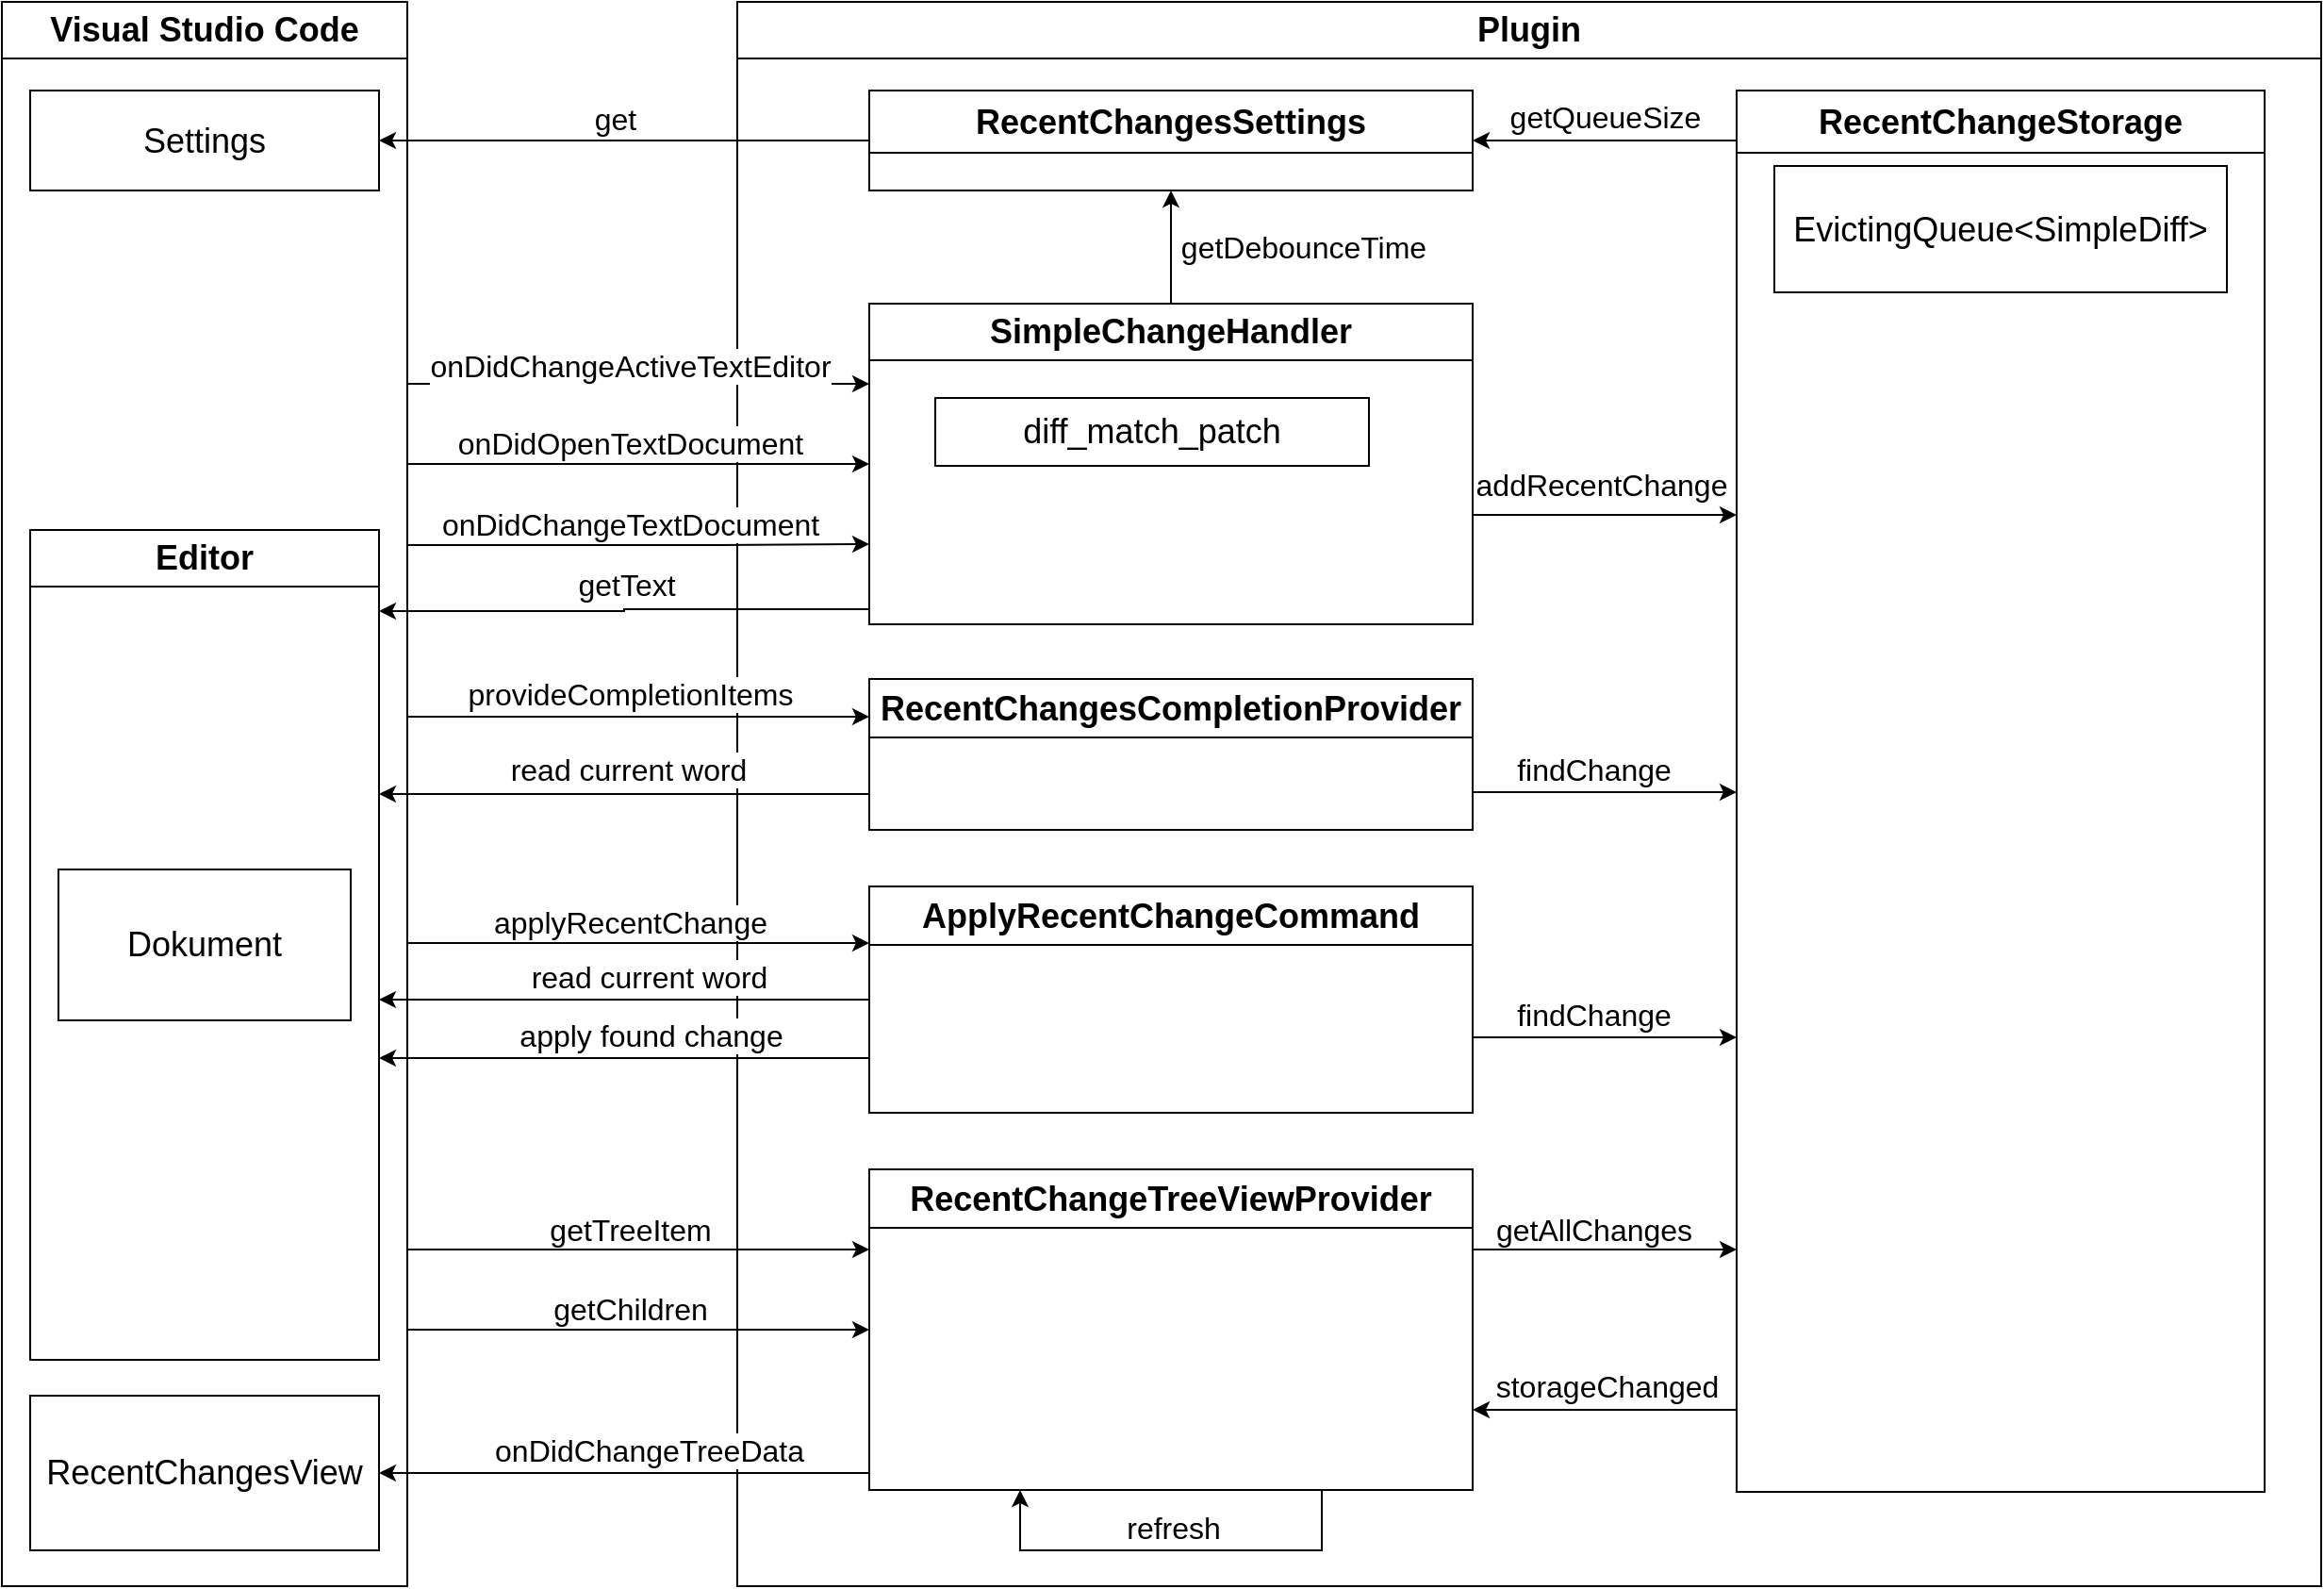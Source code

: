 <mxfile version="22.0.2" type="device" pages="8">
  <diagram id="29MLmOtpINaOqMkp_lzx" name="Full">
    <mxGraphModel dx="3381" dy="1010" grid="1" gridSize="10" guides="1" tooltips="1" connect="1" arrows="1" fold="1" page="1" pageScale="1" pageWidth="827" pageHeight="1169" math="0" shadow="0">
      <root>
        <mxCell id="0" />
        <mxCell id="1" parent="0" />
        <mxCell id="6Qyu4yGQofsY75v17SRP-15" value="Visual Studio Code" style="swimlane;whiteSpace=wrap;html=1;fontSize=18;startSize=30;" parent="1" vertex="1">
          <mxGeometry x="-840" y="120" width="215" height="840" as="geometry" />
        </mxCell>
        <mxCell id="6Qyu4yGQofsY75v17SRP-18" value="RecentChangesView" style="rounded=0;whiteSpace=wrap;html=1;fontSize=18;" parent="6Qyu4yGQofsY75v17SRP-15" vertex="1">
          <mxGeometry x="15" y="739" width="185" height="82" as="geometry" />
        </mxCell>
        <mxCell id="6Qyu4yGQofsY75v17SRP-92" value="Settings" style="rounded=0;whiteSpace=wrap;html=1;fontSize=18;" parent="6Qyu4yGQofsY75v17SRP-15" vertex="1">
          <mxGeometry x="15" y="47" width="185" height="53" as="geometry" />
        </mxCell>
        <mxCell id="BqhrMGJc3JjIzQJHQvbJ-1" value="Editor" style="swimlane;whiteSpace=wrap;html=1;fontSize=18;startSize=30;" vertex="1" parent="6Qyu4yGQofsY75v17SRP-15">
          <mxGeometry x="15" y="280" width="185" height="440" as="geometry" />
        </mxCell>
        <mxCell id="BqhrMGJc3JjIzQJHQvbJ-2" value="Dokument" style="rounded=0;whiteSpace=wrap;html=1;fontSize=18;" vertex="1" parent="BqhrMGJc3JjIzQJHQvbJ-1">
          <mxGeometry x="15" y="180" width="155" height="80" as="geometry" />
        </mxCell>
        <mxCell id="6Qyu4yGQofsY75v17SRP-19" value="Plugin" style="swimlane;whiteSpace=wrap;html=1;fontSize=18;startSize=30;" parent="1" vertex="1">
          <mxGeometry x="-450" y="120" width="840" height="840" as="geometry" />
        </mxCell>
        <mxCell id="6Qyu4yGQofsY75v17SRP-40" value="RecentChangeStorage" style="swimlane;whiteSpace=wrap;html=1;fontSize=18;startSize=33;" parent="6Qyu4yGQofsY75v17SRP-19" vertex="1">
          <mxGeometry x="530" y="47" width="280" height="743" as="geometry" />
        </mxCell>
        <mxCell id="6Qyu4yGQofsY75v17SRP-41" value="EvictingQueue&amp;lt;SimpleDiff&amp;gt;" style="rounded=0;whiteSpace=wrap;html=1;fontSize=18;" parent="6Qyu4yGQofsY75v17SRP-40" vertex="1">
          <mxGeometry x="20" y="40" width="240" height="67" as="geometry" />
        </mxCell>
        <mxCell id="6Qyu4yGQofsY75v17SRP-42" value="SimpleChangeHandler" style="swimlane;whiteSpace=wrap;html=1;fontSize=18;startSize=30;" parent="6Qyu4yGQofsY75v17SRP-19" vertex="1">
          <mxGeometry x="70" y="160" width="320" height="170" as="geometry" />
        </mxCell>
        <mxCell id="6Qyu4yGQofsY75v17SRP-43" value="diff_match_patch" style="rounded=0;whiteSpace=wrap;html=1;fontSize=18;" parent="6Qyu4yGQofsY75v17SRP-42" vertex="1">
          <mxGeometry x="35" y="50" width="230" height="36" as="geometry" />
        </mxCell>
        <mxCell id="6Qyu4yGQofsY75v17SRP-50" value="" style="endArrow=classic;html=1;rounded=0;edgeStyle=orthogonalEdgeStyle;exitX=1;exitY=0.5;exitDx=0;exitDy=0;" parent="6Qyu4yGQofsY75v17SRP-19" source="6Qyu4yGQofsY75v17SRP-42" target="6Qyu4yGQofsY75v17SRP-40" edge="1">
          <mxGeometry width="50" height="50" relative="1" as="geometry">
            <mxPoint x="-100" y="279" as="sourcePoint" />
            <mxPoint x="100" y="279" as="targetPoint" />
            <Array as="points">
              <mxPoint x="460" y="272" />
              <mxPoint x="460" y="272" />
            </Array>
          </mxGeometry>
        </mxCell>
        <mxCell id="6Qyu4yGQofsY75v17SRP-51" value="addRecentChange" style="edgeLabel;html=1;align=center;verticalAlign=middle;resizable=0;points=[];fontSize=16;" parent="6Qyu4yGQofsY75v17SRP-50" vertex="1" connectable="0">
          <mxGeometry x="-0.236" relative="1" as="geometry">
            <mxPoint x="31" y="-16" as="offset" />
          </mxGeometry>
        </mxCell>
        <mxCell id="6Qyu4yGQofsY75v17SRP-52" value="RecentChangesCompletionProvider" style="swimlane;whiteSpace=wrap;html=1;fontSize=18;startSize=31;" parent="6Qyu4yGQofsY75v17SRP-19" vertex="1">
          <mxGeometry x="70" y="359" width="320" height="80" as="geometry" />
        </mxCell>
        <mxCell id="6Qyu4yGQofsY75v17SRP-60" value="" style="endArrow=classic;html=1;rounded=0;edgeStyle=orthogonalEdgeStyle;exitX=1;exitY=0.5;exitDx=0;exitDy=0;" parent="6Qyu4yGQofsY75v17SRP-19" source="6Qyu4yGQofsY75v17SRP-52" target="6Qyu4yGQofsY75v17SRP-40" edge="1">
          <mxGeometry width="50" height="50" relative="1" as="geometry">
            <mxPoint x="420" y="344" as="sourcePoint" />
            <mxPoint x="660" y="354" as="targetPoint" />
            <Array as="points">
              <mxPoint x="480" y="419" />
              <mxPoint x="480" y="419" />
            </Array>
          </mxGeometry>
        </mxCell>
        <mxCell id="6Qyu4yGQofsY75v17SRP-61" value="findChange" style="edgeLabel;html=1;align=center;verticalAlign=middle;resizable=0;points=[];fontSize=16;" parent="6Qyu4yGQofsY75v17SRP-60" vertex="1" connectable="0">
          <mxGeometry x="-0.236" relative="1" as="geometry">
            <mxPoint x="23" y="-12" as="offset" />
          </mxGeometry>
        </mxCell>
        <mxCell id="6Qyu4yGQofsY75v17SRP-63" value="ApplyRecentChangeCommand" style="swimlane;whiteSpace=wrap;html=1;fontSize=18;startSize=31;" parent="6Qyu4yGQofsY75v17SRP-19" vertex="1">
          <mxGeometry x="70" y="469" width="320" height="120" as="geometry" />
        </mxCell>
        <mxCell id="6Qyu4yGQofsY75v17SRP-70" value="" style="endArrow=classic;html=1;rounded=0;edgeStyle=orthogonalEdgeStyle;exitX=1;exitY=0.5;exitDx=0;exitDy=0;" parent="6Qyu4yGQofsY75v17SRP-19" source="6Qyu4yGQofsY75v17SRP-63" target="6Qyu4yGQofsY75v17SRP-40" edge="1">
          <mxGeometry width="50" height="50" relative="1" as="geometry">
            <mxPoint x="380" y="498.41" as="sourcePoint" />
            <mxPoint x="520" y="498.41" as="targetPoint" />
            <Array as="points">
              <mxPoint x="480" y="549" />
              <mxPoint x="480" y="549" />
            </Array>
          </mxGeometry>
        </mxCell>
        <mxCell id="6Qyu4yGQofsY75v17SRP-71" value="findChange" style="edgeLabel;html=1;align=center;verticalAlign=middle;resizable=0;points=[];fontSize=16;" parent="6Qyu4yGQofsY75v17SRP-70" vertex="1" connectable="0">
          <mxGeometry x="-0.236" relative="1" as="geometry">
            <mxPoint x="23" y="-12" as="offset" />
          </mxGeometry>
        </mxCell>
        <mxCell id="6Qyu4yGQofsY75v17SRP-74" value="RecentChangeTreeViewProvider" style="swimlane;whiteSpace=wrap;html=1;fontSize=18;startSize=31;" parent="6Qyu4yGQofsY75v17SRP-19" vertex="1">
          <mxGeometry x="70" y="619" width="320" height="170" as="geometry" />
        </mxCell>
        <mxCell id="6Qyu4yGQofsY75v17SRP-85" value="" style="endArrow=classic;html=1;rounded=0;edgeStyle=orthogonalEdgeStyle;exitX=1;exitY=0.25;exitDx=0;exitDy=0;" parent="6Qyu4yGQofsY75v17SRP-19" source="6Qyu4yGQofsY75v17SRP-74" target="6Qyu4yGQofsY75v17SRP-40" edge="1">
          <mxGeometry width="50" height="50" relative="1" as="geometry">
            <mxPoint x="400" y="554" as="sourcePoint" />
            <mxPoint x="670" y="514" as="targetPoint" />
            <Array as="points">
              <mxPoint x="430" y="662" />
              <mxPoint x="430" y="662" />
            </Array>
          </mxGeometry>
        </mxCell>
        <mxCell id="6Qyu4yGQofsY75v17SRP-86" value="getAllChanges" style="edgeLabel;html=1;align=center;verticalAlign=middle;resizable=0;points=[];fontSize=16;" parent="6Qyu4yGQofsY75v17SRP-85" vertex="1" connectable="0">
          <mxGeometry x="-0.236" relative="1" as="geometry">
            <mxPoint x="10" y="-11" as="offset" />
          </mxGeometry>
        </mxCell>
        <mxCell id="6Qyu4yGQofsY75v17SRP-87" value="" style="endArrow=classic;html=1;rounded=0;edgeStyle=orthogonalEdgeStyle;entryX=1;entryY=0.75;entryDx=0;entryDy=0;" parent="6Qyu4yGQofsY75v17SRP-19" source="6Qyu4yGQofsY75v17SRP-40" target="6Qyu4yGQofsY75v17SRP-74" edge="1">
          <mxGeometry width="50" height="50" relative="1" as="geometry">
            <mxPoint x="400" y="667" as="sourcePoint" />
            <mxPoint x="530" y="667" as="targetPoint" />
            <Array as="points">
              <mxPoint x="455" y="747" />
            </Array>
          </mxGeometry>
        </mxCell>
        <mxCell id="6Qyu4yGQofsY75v17SRP-88" value="storageChanged" style="edgeLabel;html=1;align=center;verticalAlign=middle;resizable=0;points=[];fontSize=16;" parent="6Qyu4yGQofsY75v17SRP-87" vertex="1" connectable="0">
          <mxGeometry x="-0.236" relative="1" as="geometry">
            <mxPoint x="-16" y="-13" as="offset" />
          </mxGeometry>
        </mxCell>
        <mxCell id="6Qyu4yGQofsY75v17SRP-90" value="RecentChangesSettings" style="swimlane;whiteSpace=wrap;html=1;fontSize=18;startSize=33;" parent="6Qyu4yGQofsY75v17SRP-19" vertex="1">
          <mxGeometry x="70" y="47" width="320" height="53" as="geometry" />
        </mxCell>
        <mxCell id="EuUIYygPStQoTCwqaOhc-1" style="edgeStyle=orthogonalEdgeStyle;rounded=0;orthogonalLoop=1;jettySize=auto;html=1;exitX=0.5;exitY=0;exitDx=0;exitDy=0;entryX=0.5;entryY=1;entryDx=0;entryDy=0;" parent="6Qyu4yGQofsY75v17SRP-19" source="6Qyu4yGQofsY75v17SRP-42" target="6Qyu4yGQofsY75v17SRP-90" edge="1">
          <mxGeometry relative="1" as="geometry">
            <mxPoint x="80" y="84" as="sourcePoint" />
            <mxPoint x="-180" y="84" as="targetPoint" />
          </mxGeometry>
        </mxCell>
        <mxCell id="EuUIYygPStQoTCwqaOhc-2" value="getDebounceTime" style="edgeLabel;html=1;align=center;verticalAlign=middle;resizable=0;points=[];fontSize=16;" parent="EuUIYygPStQoTCwqaOhc-1" vertex="1" connectable="0">
          <mxGeometry x="0.075" y="-2" relative="1" as="geometry">
            <mxPoint x="68" y="2" as="offset" />
          </mxGeometry>
        </mxCell>
        <mxCell id="EuUIYygPStQoTCwqaOhc-3" style="edgeStyle=orthogonalEdgeStyle;rounded=0;orthogonalLoop=1;jettySize=auto;html=1;entryX=1;entryY=0.5;entryDx=0;entryDy=0;" parent="6Qyu4yGQofsY75v17SRP-19" source="6Qyu4yGQofsY75v17SRP-40" target="6Qyu4yGQofsY75v17SRP-90" edge="1">
          <mxGeometry relative="1" as="geometry">
            <mxPoint x="240" y="170" as="sourcePoint" />
            <mxPoint x="240" y="110" as="targetPoint" />
            <Array as="points">
              <mxPoint x="460" y="74" />
            </Array>
          </mxGeometry>
        </mxCell>
        <mxCell id="EuUIYygPStQoTCwqaOhc-4" value="getQueueSize" style="edgeLabel;html=1;align=center;verticalAlign=middle;resizable=0;points=[];fontSize=16;" parent="EuUIYygPStQoTCwqaOhc-3" vertex="1" connectable="0">
          <mxGeometry x="0.075" y="-2" relative="1" as="geometry">
            <mxPoint x="5" y="-11" as="offset" />
          </mxGeometry>
        </mxCell>
        <mxCell id="6Qyu4yGQofsY75v17SRP-81" value="" style="endArrow=classic;html=1;rounded=0;edgeStyle=orthogonalEdgeStyle;exitX=0.75;exitY=1;exitDx=0;exitDy=0;entryX=0.25;entryY=1;entryDx=0;entryDy=0;" parent="6Qyu4yGQofsY75v17SRP-19" source="6Qyu4yGQofsY75v17SRP-74" target="6Qyu4yGQofsY75v17SRP-74" edge="1">
          <mxGeometry width="50" height="50" relative="1" as="geometry">
            <mxPoint x="280" y="760" as="sourcePoint" />
            <mxPoint x="100" y="821" as="targetPoint" />
            <Array as="points">
              <mxPoint x="310" y="821" />
              <mxPoint x="150" y="821" />
            </Array>
          </mxGeometry>
        </mxCell>
        <mxCell id="6Qyu4yGQofsY75v17SRP-82" value="refresh" style="edgeLabel;html=1;align=center;verticalAlign=middle;resizable=0;points=[];fontSize=16;" parent="6Qyu4yGQofsY75v17SRP-81" vertex="1" connectable="0">
          <mxGeometry x="-0.236" relative="1" as="geometry">
            <mxPoint x="-26" y="-12" as="offset" />
          </mxGeometry>
        </mxCell>
        <mxCell id="6Qyu4yGQofsY75v17SRP-44" value="" style="endArrow=classic;html=1;rounded=0;entryX=0;entryY=0.25;entryDx=0;entryDy=0;edgeStyle=orthogonalEdgeStyle;" parent="1" source="6Qyu4yGQofsY75v17SRP-15" target="6Qyu4yGQofsY75v17SRP-42" edge="1">
          <mxGeometry width="50" height="50" relative="1" as="geometry">
            <mxPoint x="-560.0" y="349.571" as="sourcePoint" />
            <mxPoint x="-250" y="512" as="targetPoint" />
            <Array as="points">
              <mxPoint x="-460" y="323" />
            </Array>
          </mxGeometry>
        </mxCell>
        <mxCell id="6Qyu4yGQofsY75v17SRP-45" value="onDidChangeActiveTextEditor" style="edgeLabel;html=1;align=center;verticalAlign=middle;resizable=0;points=[];fontSize=16;" parent="6Qyu4yGQofsY75v17SRP-44" vertex="1" connectable="0">
          <mxGeometry x="-0.236" relative="1" as="geometry">
            <mxPoint x="24" y="-10" as="offset" />
          </mxGeometry>
        </mxCell>
        <mxCell id="6Qyu4yGQofsY75v17SRP-46" value="" style="endArrow=classic;html=1;rounded=0;edgeStyle=orthogonalEdgeStyle;entryX=0;entryY=0.5;entryDx=0;entryDy=0;" parent="1" source="6Qyu4yGQofsY75v17SRP-15" target="6Qyu4yGQofsY75v17SRP-42" edge="1">
          <mxGeometry width="50" height="50" relative="1" as="geometry">
            <mxPoint x="-560.0" y="399.857" as="sourcePoint" />
            <mxPoint x="-360" y="402" as="targetPoint" />
            <Array as="points">
              <mxPoint x="-530" y="365" />
              <mxPoint x="-530" y="365" />
            </Array>
          </mxGeometry>
        </mxCell>
        <mxCell id="6Qyu4yGQofsY75v17SRP-47" value="onDidOpenTextDocument" style="edgeLabel;html=1;align=center;verticalAlign=middle;resizable=0;points=[];fontSize=16;" parent="6Qyu4yGQofsY75v17SRP-46" vertex="1" connectable="0">
          <mxGeometry x="-0.236" relative="1" as="geometry">
            <mxPoint x="24" y="-11" as="offset" />
          </mxGeometry>
        </mxCell>
        <mxCell id="6Qyu4yGQofsY75v17SRP-48" value="" style="endArrow=classic;html=1;rounded=0;edgeStyle=orthogonalEdgeStyle;entryX=0;entryY=0.75;entryDx=0;entryDy=0;" parent="1" source="6Qyu4yGQofsY75v17SRP-15" target="6Qyu4yGQofsY75v17SRP-42" edge="1">
          <mxGeometry width="50" height="50" relative="1" as="geometry">
            <mxPoint x="-560.0" y="429.857" as="sourcePoint" />
            <mxPoint x="-350" y="414" as="targetPoint" />
            <Array as="points">
              <mxPoint x="-470" y="408" />
              <mxPoint x="-470" y="408" />
            </Array>
          </mxGeometry>
        </mxCell>
        <mxCell id="6Qyu4yGQofsY75v17SRP-49" value="onDidChangeTextDocument" style="edgeLabel;html=1;align=center;verticalAlign=middle;resizable=0;points=[];fontSize=16;" parent="6Qyu4yGQofsY75v17SRP-48" vertex="1" connectable="0">
          <mxGeometry x="-0.236" relative="1" as="geometry">
            <mxPoint x="24" y="-11" as="offset" />
          </mxGeometry>
        </mxCell>
        <mxCell id="6Qyu4yGQofsY75v17SRP-55" value="" style="endArrow=classic;html=1;rounded=0;edgeStyle=orthogonalEdgeStyle;entryX=0;entryY=0.25;entryDx=0;entryDy=0;" parent="1" source="6Qyu4yGQofsY75v17SRP-15" target="6Qyu4yGQofsY75v17SRP-52" edge="1">
          <mxGeometry width="50" height="50" relative="1" as="geometry">
            <mxPoint x="-560" y="532" as="sourcePoint" />
            <mxPoint x="-350" y="440" as="targetPoint" />
            <Array as="points">
              <mxPoint x="-560" y="499" />
              <mxPoint x="-560" y="499" />
            </Array>
          </mxGeometry>
        </mxCell>
        <mxCell id="6Qyu4yGQofsY75v17SRP-56" value="provideCompletionItems" style="edgeLabel;html=1;align=center;verticalAlign=middle;resizable=0;points=[];fontSize=16;" parent="6Qyu4yGQofsY75v17SRP-55" vertex="1" connectable="0">
          <mxGeometry x="-0.236" relative="1" as="geometry">
            <mxPoint x="24" y="-12" as="offset" />
          </mxGeometry>
        </mxCell>
        <mxCell id="6Qyu4yGQofsY75v17SRP-58" value="" style="endArrow=classic;html=1;rounded=0;edgeStyle=orthogonalEdgeStyle;exitX=0;exitY=0.75;exitDx=0;exitDy=0;" parent="1" target="BqhrMGJc3JjIzQJHQvbJ-1" edge="1">
          <mxGeometry width="50" height="50" relative="1" as="geometry">
            <mxPoint x="-380" y="539" as="sourcePoint" />
            <mxPoint x="-640" y="540.048" as="targetPoint" />
            <Array as="points">
              <mxPoint x="-380" y="540" />
            </Array>
          </mxGeometry>
        </mxCell>
        <mxCell id="6Qyu4yGQofsY75v17SRP-59" value="read current word" style="edgeLabel;html=1;align=center;verticalAlign=middle;resizable=0;points=[];fontSize=16;" parent="6Qyu4yGQofsY75v17SRP-58" vertex="1" connectable="0">
          <mxGeometry x="-0.236" relative="1" as="geometry">
            <mxPoint x="-30" y="-13" as="offset" />
          </mxGeometry>
        </mxCell>
        <mxCell id="6Qyu4yGQofsY75v17SRP-64" value="" style="endArrow=classic;html=1;rounded=0;edgeStyle=orthogonalEdgeStyle;entryX=0;entryY=0.25;entryDx=0;entryDy=0;" parent="1" source="6Qyu4yGQofsY75v17SRP-15" target="6Qyu4yGQofsY75v17SRP-63" edge="1">
          <mxGeometry width="50" height="50" relative="1" as="geometry">
            <mxPoint x="-560" y="632" as="sourcePoint" />
            <mxPoint x="-314" y="632" as="targetPoint" />
            <Array as="points">
              <mxPoint x="-490" y="619" />
              <mxPoint x="-490" y="619" />
            </Array>
          </mxGeometry>
        </mxCell>
        <mxCell id="6Qyu4yGQofsY75v17SRP-65" value="applyRecentChange" style="edgeLabel;html=1;align=center;verticalAlign=middle;resizable=0;points=[];fontSize=16;" parent="6Qyu4yGQofsY75v17SRP-64" vertex="1" connectable="0">
          <mxGeometry x="-0.236" relative="1" as="geometry">
            <mxPoint x="24" y="-11" as="offset" />
          </mxGeometry>
        </mxCell>
        <mxCell id="6Qyu4yGQofsY75v17SRP-66" value="" style="endArrow=classic;html=1;rounded=0;edgeStyle=orthogonalEdgeStyle;exitX=0;exitY=0.5;exitDx=0;exitDy=0;" parent="1" source="6Qyu4yGQofsY75v17SRP-63" target="BqhrMGJc3JjIzQJHQvbJ-1" edge="1">
          <mxGeometry width="50" height="50" relative="1" as="geometry">
            <mxPoint x="-550" y="642" as="sourcePoint" />
            <mxPoint x="-640" y="649" as="targetPoint" />
            <Array as="points">
              <mxPoint x="-570" y="649" />
              <mxPoint x="-570" y="649" />
            </Array>
          </mxGeometry>
        </mxCell>
        <mxCell id="6Qyu4yGQofsY75v17SRP-67" value="read current word" style="edgeLabel;html=1;align=center;verticalAlign=middle;resizable=0;points=[];fontSize=16;" parent="6Qyu4yGQofsY75v17SRP-66" vertex="1" connectable="0">
          <mxGeometry x="-0.236" relative="1" as="geometry">
            <mxPoint x="-18" y="-12" as="offset" />
          </mxGeometry>
        </mxCell>
        <mxCell id="6Qyu4yGQofsY75v17SRP-68" value="" style="endArrow=classic;html=1;rounded=0;edgeStyle=orthogonalEdgeStyle;exitX=0;exitY=0.75;exitDx=0;exitDy=0;" parent="1" source="6Qyu4yGQofsY75v17SRP-63" target="BqhrMGJc3JjIzQJHQvbJ-1" edge="1">
          <mxGeometry width="50" height="50" relative="1" as="geometry">
            <mxPoint x="-365" y="702" as="sourcePoint" />
            <mxPoint x="-640" y="680.048" as="targetPoint" />
            <Array as="points">
              <mxPoint x="-380" y="680" />
            </Array>
          </mxGeometry>
        </mxCell>
        <mxCell id="6Qyu4yGQofsY75v17SRP-69" value="apply found change" style="edgeLabel;html=1;align=center;verticalAlign=middle;resizable=0;points=[];fontSize=16;" parent="6Qyu4yGQofsY75v17SRP-68" vertex="1" connectable="0">
          <mxGeometry x="-0.236" relative="1" as="geometry">
            <mxPoint x="-18" y="-12" as="offset" />
          </mxGeometry>
        </mxCell>
        <mxCell id="6Qyu4yGQofsY75v17SRP-75" value="" style="endArrow=classic;html=1;rounded=0;edgeStyle=orthogonalEdgeStyle;entryX=0;entryY=0.25;entryDx=0;entryDy=0;" parent="1" source="6Qyu4yGQofsY75v17SRP-15" target="6Qyu4yGQofsY75v17SRP-74" edge="1">
          <mxGeometry width="50" height="50" relative="1" as="geometry">
            <mxPoint x="-560" y="775.091" as="sourcePoint" />
            <mxPoint x="-360" y="773" as="targetPoint" />
            <Array as="points">
              <mxPoint x="-400" y="782" />
            </Array>
          </mxGeometry>
        </mxCell>
        <mxCell id="6Qyu4yGQofsY75v17SRP-76" value="getTreeItem" style="edgeLabel;html=1;align=center;verticalAlign=middle;resizable=0;points=[];fontSize=16;" parent="6Qyu4yGQofsY75v17SRP-75" vertex="1" connectable="0">
          <mxGeometry x="-0.236" relative="1" as="geometry">
            <mxPoint x="24" y="-11" as="offset" />
          </mxGeometry>
        </mxCell>
        <mxCell id="6Qyu4yGQofsY75v17SRP-78" value="" style="endArrow=classic;html=1;rounded=0;edgeStyle=orthogonalEdgeStyle;entryX=0;entryY=0.5;entryDx=0;entryDy=0;" parent="1" source="6Qyu4yGQofsY75v17SRP-15" target="6Qyu4yGQofsY75v17SRP-74" edge="1">
          <mxGeometry width="50" height="50" relative="1" as="geometry">
            <mxPoint x="-560" y="817.091" as="sourcePoint" />
            <mxPoint x="-350" y="822" as="targetPoint" />
            <Array as="points">
              <mxPoint x="-460" y="824" />
              <mxPoint x="-460" y="824" />
            </Array>
          </mxGeometry>
        </mxCell>
        <mxCell id="6Qyu4yGQofsY75v17SRP-79" value="getChildren" style="edgeLabel;html=1;align=center;verticalAlign=middle;resizable=0;points=[];fontSize=16;" parent="6Qyu4yGQofsY75v17SRP-78" vertex="1" connectable="0">
          <mxGeometry x="-0.236" relative="1" as="geometry">
            <mxPoint x="24" y="-11" as="offset" />
          </mxGeometry>
        </mxCell>
        <mxCell id="6Qyu4yGQofsY75v17SRP-83" value="" style="endArrow=classic;html=1;rounded=0;edgeStyle=orthogonalEdgeStyle;entryX=1;entryY=0.5;entryDx=0;entryDy=0;" parent="1" source="6Qyu4yGQofsY75v17SRP-74" target="6Qyu4yGQofsY75v17SRP-18" edge="1">
          <mxGeometry width="50" height="50" relative="1" as="geometry">
            <mxPoint x="-550" y="890" as="sourcePoint" />
            <mxPoint x="-350" y="890" as="targetPoint" />
            <Array as="points">
              <mxPoint x="-520" y="900" />
              <mxPoint x="-520" y="900" />
            </Array>
          </mxGeometry>
        </mxCell>
        <mxCell id="6Qyu4yGQofsY75v17SRP-84" value="onDidChangeTreeData" style="edgeLabel;html=1;align=center;verticalAlign=middle;resizable=0;points=[];fontSize=16;" parent="6Qyu4yGQofsY75v17SRP-83" vertex="1" connectable="0">
          <mxGeometry x="-0.236" relative="1" as="geometry">
            <mxPoint x="-18" y="-12" as="offset" />
          </mxGeometry>
        </mxCell>
        <mxCell id="6Qyu4yGQofsY75v17SRP-93" style="edgeStyle=orthogonalEdgeStyle;rounded=0;orthogonalLoop=1;jettySize=auto;html=1;exitX=0;exitY=0.5;exitDx=0;exitDy=0;entryX=1;entryY=0.5;entryDx=0;entryDy=0;" parent="1" source="6Qyu4yGQofsY75v17SRP-90" target="6Qyu4yGQofsY75v17SRP-92" edge="1">
          <mxGeometry relative="1" as="geometry" />
        </mxCell>
        <mxCell id="6Qyu4yGQofsY75v17SRP-94" value="get" style="edgeLabel;html=1;align=center;verticalAlign=middle;resizable=0;points=[];fontSize=16;" parent="6Qyu4yGQofsY75v17SRP-93" vertex="1" connectable="0">
          <mxGeometry x="0.075" y="-2" relative="1" as="geometry">
            <mxPoint x="5" y="-10" as="offset" />
          </mxGeometry>
        </mxCell>
        <mxCell id="-wcq1M3QHn9jPbx16iDt-1" value="" style="endArrow=classic;html=1;rounded=0;edgeStyle=orthogonalEdgeStyle;" parent="1" edge="1" target="BqhrMGJc3JjIzQJHQvbJ-1">
          <mxGeometry width="50" height="50" relative="1" as="geometry">
            <mxPoint x="-380" y="442" as="sourcePoint" />
            <mxPoint x="-640" y="442" as="targetPoint" />
            <Array as="points">
              <mxPoint x="-510" y="443" />
            </Array>
          </mxGeometry>
        </mxCell>
        <mxCell id="-wcq1M3QHn9jPbx16iDt-2" value="getText" style="edgeLabel;html=1;align=center;verticalAlign=middle;resizable=0;points=[];fontSize=16;" parent="-wcq1M3QHn9jPbx16iDt-1" vertex="1" connectable="0">
          <mxGeometry x="-0.236" relative="1" as="geometry">
            <mxPoint x="-30" y="-13" as="offset" />
          </mxGeometry>
        </mxCell>
      </root>
    </mxGraphModel>
  </diagram>
  <diagram id="wo2DxA_qhZ30t16A2GOr" name="Simplified">
    <mxGraphModel dx="3961" dy="866" grid="1" gridSize="10" guides="1" tooltips="1" connect="1" arrows="1" fold="1" page="1" pageScale="1" pageWidth="827" pageHeight="1169" math="0" shadow="0">
      <root>
        <mxCell id="0" />
        <mxCell id="1" parent="0" />
        <mxCell id="ip6RJv2ppf_HHvnKyRcj-54" value="Visual Studio Code" style="swimlane;whiteSpace=wrap;html=1;fontSize=18;startSize=30;" parent="1" vertex="1">
          <mxGeometry x="-2410" y="50" width="235" height="660" as="geometry" />
        </mxCell>
        <mxCell id="ip6RJv2ppf_HHvnKyRcj-56" value="RecentChangesView" style="rounded=0;whiteSpace=wrap;html=1;fontSize=18;" parent="ip6RJv2ppf_HHvnKyRcj-54" vertex="1">
          <mxGeometry x="25" y="552" width="185" height="90" as="geometry" />
        </mxCell>
        <mxCell id="ip6RJv2ppf_HHvnKyRcj-57" value="Settings" style="rounded=0;whiteSpace=wrap;html=1;fontSize=18;" parent="ip6RJv2ppf_HHvnKyRcj-54" vertex="1">
          <mxGeometry x="25" y="50" width="185" height="90" as="geometry" />
        </mxCell>
        <mxCell id="J4rmwjxmhW44GEihMJSe-1" value="Editor" style="swimlane;whiteSpace=wrap;html=1;fontSize=18;startSize=30;" vertex="1" parent="ip6RJv2ppf_HHvnKyRcj-54">
          <mxGeometry x="25" y="300" width="185" height="220" as="geometry" />
        </mxCell>
        <mxCell id="J4rmwjxmhW44GEihMJSe-2" value="Dokument" style="rounded=0;whiteSpace=wrap;html=1;fontSize=18;" vertex="1" parent="J4rmwjxmhW44GEihMJSe-1">
          <mxGeometry x="15" y="70" width="155" height="80" as="geometry" />
        </mxCell>
        <mxCell id="ip6RJv2ppf_HHvnKyRcj-58" value="Plugin" style="swimlane;whiteSpace=wrap;html=1;fontSize=18;startSize=30;" parent="1" vertex="1">
          <mxGeometry x="-2110" y="50" width="700" height="660" as="geometry" />
        </mxCell>
        <mxCell id="ip6RJv2ppf_HHvnKyRcj-82" value="RecentChangesSettings" style="rounded=0;whiteSpace=wrap;html=1;fontSize=18;" parent="ip6RJv2ppf_HHvnKyRcj-58" vertex="1">
          <mxGeometry x="46" y="50" width="310" height="90" as="geometry" />
        </mxCell>
        <mxCell id="ip6RJv2ppf_HHvnKyRcj-90" style="edgeStyle=orthogonalEdgeStyle;rounded=0;orthogonalLoop=1;jettySize=auto;html=1;exitX=0.5;exitY=0;exitDx=0;exitDy=0;entryX=0.5;entryY=1;entryDx=0;entryDy=0;" parent="ip6RJv2ppf_HHvnKyRcj-58" source="ip6RJv2ppf_HHvnKyRcj-83" target="ip6RJv2ppf_HHvnKyRcj-82" edge="1">
          <mxGeometry relative="1" as="geometry" />
        </mxCell>
        <mxCell id="ip6RJv2ppf_HHvnKyRcj-100" style="edgeStyle=orthogonalEdgeStyle;rounded=0;orthogonalLoop=1;jettySize=auto;html=1;exitX=1;exitY=0.5;exitDx=0;exitDy=0;" parent="ip6RJv2ppf_HHvnKyRcj-58" source="ip6RJv2ppf_HHvnKyRcj-83" target="ip6RJv2ppf_HHvnKyRcj-87" edge="1">
          <mxGeometry relative="1" as="geometry">
            <Array as="points">
              <mxPoint x="420" y="215" />
              <mxPoint x="420" y="215" />
            </Array>
          </mxGeometry>
        </mxCell>
        <mxCell id="ip6RJv2ppf_HHvnKyRcj-83" value="SimpleChangeHandler" style="rounded=0;whiteSpace=wrap;html=1;fontSize=18;" parent="ip6RJv2ppf_HHvnKyRcj-58" vertex="1">
          <mxGeometry x="46" y="170" width="310" height="90" as="geometry" />
        </mxCell>
        <mxCell id="ip6RJv2ppf_HHvnKyRcj-101" style="edgeStyle=orthogonalEdgeStyle;rounded=0;orthogonalLoop=1;jettySize=auto;html=1;exitX=1;exitY=0.5;exitDx=0;exitDy=0;" parent="ip6RJv2ppf_HHvnKyRcj-58" source="ip6RJv2ppf_HHvnKyRcj-84" target="ip6RJv2ppf_HHvnKyRcj-87" edge="1">
          <mxGeometry relative="1" as="geometry" />
        </mxCell>
        <mxCell id="ip6RJv2ppf_HHvnKyRcj-84" value="RecentChangesCompletionProvider" style="rounded=0;whiteSpace=wrap;html=1;fontSize=18;" parent="ip6RJv2ppf_HHvnKyRcj-58" vertex="1">
          <mxGeometry x="46" y="289.5" width="310" height="90" as="geometry" />
        </mxCell>
        <mxCell id="ip6RJv2ppf_HHvnKyRcj-102" style="edgeStyle=orthogonalEdgeStyle;rounded=0;orthogonalLoop=1;jettySize=auto;html=1;exitX=1;exitY=0.5;exitDx=0;exitDy=0;" parent="ip6RJv2ppf_HHvnKyRcj-58" source="ip6RJv2ppf_HHvnKyRcj-85" target="ip6RJv2ppf_HHvnKyRcj-87" edge="1">
          <mxGeometry relative="1" as="geometry">
            <Array as="points">
              <mxPoint x="430" y="454" />
              <mxPoint x="430" y="454" />
            </Array>
          </mxGeometry>
        </mxCell>
        <mxCell id="ip6RJv2ppf_HHvnKyRcj-85" value="ApplyRecentChangeCommand" style="rounded=0;whiteSpace=wrap;html=1;fontSize=18;" parent="ip6RJv2ppf_HHvnKyRcj-58" vertex="1">
          <mxGeometry x="46" y="409.5" width="310" height="90" as="geometry" />
        </mxCell>
        <mxCell id="ip6RJv2ppf_HHvnKyRcj-104" style="edgeStyle=orthogonalEdgeStyle;rounded=0;orthogonalLoop=1;jettySize=auto;html=1;exitX=1;exitY=0.25;exitDx=0;exitDy=0;" parent="ip6RJv2ppf_HHvnKyRcj-58" source="ip6RJv2ppf_HHvnKyRcj-86" target="ip6RJv2ppf_HHvnKyRcj-87" edge="1">
          <mxGeometry relative="1" as="geometry">
            <Array as="points">
              <mxPoint x="400" y="552" />
              <mxPoint x="400" y="552" />
            </Array>
          </mxGeometry>
        </mxCell>
        <mxCell id="ip6RJv2ppf_HHvnKyRcj-105" style="edgeStyle=orthogonalEdgeStyle;rounded=0;orthogonalLoop=1;jettySize=auto;html=1;exitX=1;exitY=0.75;exitDx=0;exitDy=0;startArrow=classic;startFill=1;endArrow=none;endFill=0;" parent="ip6RJv2ppf_HHvnKyRcj-58" source="ip6RJv2ppf_HHvnKyRcj-86" target="ip6RJv2ppf_HHvnKyRcj-87" edge="1">
          <mxGeometry relative="1" as="geometry">
            <Array as="points">
              <mxPoint x="410" y="597" />
              <mxPoint x="410" y="597" />
            </Array>
          </mxGeometry>
        </mxCell>
        <mxCell id="ip6RJv2ppf_HHvnKyRcj-86" value="RecentChangeTreeViewProvider" style="rounded=0;whiteSpace=wrap;html=1;fontSize=18;" parent="ip6RJv2ppf_HHvnKyRcj-58" vertex="1">
          <mxGeometry x="46" y="529.5" width="310" height="90" as="geometry" />
        </mxCell>
        <mxCell id="ip6RJv2ppf_HHvnKyRcj-87" value="RecentChangeStorage" style="rounded=0;whiteSpace=wrap;html=1;fontSize=18;" parent="ip6RJv2ppf_HHvnKyRcj-58" vertex="1">
          <mxGeometry x="446" y="50" width="220" height="570" as="geometry" />
        </mxCell>
        <mxCell id="ip6RJv2ppf_HHvnKyRcj-91" style="edgeStyle=orthogonalEdgeStyle;rounded=0;orthogonalLoop=1;jettySize=auto;html=1;entryX=1;entryY=0.5;entryDx=0;entryDy=0;" parent="ip6RJv2ppf_HHvnKyRcj-58" source="ip6RJv2ppf_HHvnKyRcj-87" target="ip6RJv2ppf_HHvnKyRcj-82" edge="1">
          <mxGeometry relative="1" as="geometry">
            <mxPoint x="1790" y="74" as="sourcePoint" />
            <mxPoint x="1650" y="74" as="targetPoint" />
            <Array as="points">
              <mxPoint x="430" y="95" />
              <mxPoint x="430" y="95" />
            </Array>
          </mxGeometry>
        </mxCell>
        <mxCell id="DSZ3Vuwa7oudxy1Ps0zS-1" value="" style="endArrow=classic;html=1;rounded=0;edgeStyle=orthogonalEdgeStyle;exitX=0.75;exitY=1;exitDx=0;exitDy=0;entryX=0.25;entryY=1;entryDx=0;entryDy=0;" parent="ip6RJv2ppf_HHvnKyRcj-58" source="ip6RJv2ppf_HHvnKyRcj-86" target="ip6RJv2ppf_HHvnKyRcj-86" edge="1">
          <mxGeometry width="50" height="50" relative="1" as="geometry">
            <mxPoint x="280" y="650" as="sourcePoint" />
            <mxPoint x="120" y="650" as="targetPoint" />
            <Array as="points">
              <mxPoint x="279" y="640" />
              <mxPoint x="124" y="640" />
            </Array>
          </mxGeometry>
        </mxCell>
        <mxCell id="ip6RJv2ppf_HHvnKyRcj-89" style="edgeStyle=orthogonalEdgeStyle;rounded=0;orthogonalLoop=1;jettySize=auto;html=1;exitX=0;exitY=0.5;exitDx=0;exitDy=0;entryX=1;entryY=0.5;entryDx=0;entryDy=0;" parent="1" source="ip6RJv2ppf_HHvnKyRcj-82" target="ip6RJv2ppf_HHvnKyRcj-57" edge="1">
          <mxGeometry relative="1" as="geometry">
            <mxPoint x="-780" y="124" as="sourcePoint" />
            <mxPoint x="-1040" y="124" as="targetPoint" />
          </mxGeometry>
        </mxCell>
        <mxCell id="ip6RJv2ppf_HHvnKyRcj-92" value="" style="endArrow=classic;html=1;rounded=0;edgeStyle=orthogonalEdgeStyle;entryX=0;entryY=0.5;entryDx=0;entryDy=0;" parent="1" source="ip6RJv2ppf_HHvnKyRcj-54" target="ip6RJv2ppf_HHvnKyRcj-83" edge="1">
          <mxGeometry width="50" height="50" relative="1" as="geometry">
            <mxPoint x="-1025" y="253" as="sourcePoint" />
            <mxPoint x="-2060" y="265" as="targetPoint" />
            <Array as="points">
              <mxPoint x="-2140" y="265" />
              <mxPoint x="-2140" y="265" />
            </Array>
          </mxGeometry>
        </mxCell>
        <mxCell id="ip6RJv2ppf_HHvnKyRcj-94" value="" style="endArrow=classic;html=1;rounded=0;edgeStyle=orthogonalEdgeStyle;entryX=0;entryY=0.25;entryDx=0;entryDy=0;" parent="1" source="ip6RJv2ppf_HHvnKyRcj-54" target="ip6RJv2ppf_HHvnKyRcj-84" edge="1">
          <mxGeometry width="50" height="50" relative="1" as="geometry">
            <mxPoint x="-2165" y="275" as="sourcePoint" />
            <mxPoint x="-2054" y="275" as="targetPoint" />
            <Array as="points">
              <mxPoint x="-2140" y="362" />
              <mxPoint x="-2140" y="362" />
            </Array>
          </mxGeometry>
        </mxCell>
        <mxCell id="ip6RJv2ppf_HHvnKyRcj-95" style="edgeStyle=orthogonalEdgeStyle;rounded=0;orthogonalLoop=1;jettySize=auto;html=1;exitX=0;exitY=0.75;exitDx=0;exitDy=0;" parent="1" source="ip6RJv2ppf_HHvnKyRcj-84" target="J4rmwjxmhW44GEihMJSe-1" edge="1">
          <mxGeometry relative="1" as="geometry">
            <Array as="points">
              <mxPoint x="-2160" y="407" />
              <mxPoint x="-2160" y="407" />
            </Array>
            <mxPoint x="-2200" y="407" as="targetPoint" />
          </mxGeometry>
        </mxCell>
        <mxCell id="ip6RJv2ppf_HHvnKyRcj-96" value="" style="endArrow=classic;html=1;rounded=0;edgeStyle=orthogonalEdgeStyle;entryX=0;entryY=0.25;entryDx=0;entryDy=0;" parent="1" source="ip6RJv2ppf_HHvnKyRcj-54" target="ip6RJv2ppf_HHvnKyRcj-85" edge="1">
          <mxGeometry width="50" height="50" relative="1" as="geometry">
            <mxPoint x="-2165" y="372" as="sourcePoint" />
            <mxPoint x="-2054" y="372" as="targetPoint" />
            <Array as="points">
              <mxPoint x="-2130" y="482" />
              <mxPoint x="-2130" y="482" />
            </Array>
          </mxGeometry>
        </mxCell>
        <mxCell id="ip6RJv2ppf_HHvnKyRcj-97" style="edgeStyle=orthogonalEdgeStyle;rounded=0;orthogonalLoop=1;jettySize=auto;html=1;exitX=0;exitY=0.75;exitDx=0;exitDy=0;" parent="1" source="ip6RJv2ppf_HHvnKyRcj-85" target="J4rmwjxmhW44GEihMJSe-1" edge="1">
          <mxGeometry relative="1" as="geometry">
            <Array as="points">
              <mxPoint x="-2170" y="527" />
              <mxPoint x="-2170" y="527" />
            </Array>
            <mxPoint x="-2200" y="527.0" as="targetPoint" />
          </mxGeometry>
        </mxCell>
        <mxCell id="ip6RJv2ppf_HHvnKyRcj-98" value="" style="endArrow=classic;html=1;rounded=0;edgeStyle=orthogonalEdgeStyle;entryX=0;entryY=0.25;entryDx=0;entryDy=0;" parent="1" source="ip6RJv2ppf_HHvnKyRcj-54" target="ip6RJv2ppf_HHvnKyRcj-86" edge="1">
          <mxGeometry width="50" height="50" relative="1" as="geometry">
            <mxPoint x="-2165" y="492" as="sourcePoint" />
            <mxPoint x="-2054" y="492" as="targetPoint" />
            <Array as="points">
              <mxPoint x="-2110" y="602" />
              <mxPoint x="-2110" y="602" />
            </Array>
          </mxGeometry>
        </mxCell>
        <mxCell id="ip6RJv2ppf_HHvnKyRcj-99" style="edgeStyle=orthogonalEdgeStyle;rounded=0;orthogonalLoop=1;jettySize=auto;html=1;exitX=0;exitY=0.75;exitDx=0;exitDy=0;" parent="1" source="ip6RJv2ppf_HHvnKyRcj-86" target="ip6RJv2ppf_HHvnKyRcj-56" edge="1">
          <mxGeometry relative="1" as="geometry" />
        </mxCell>
      </root>
    </mxGraphModel>
  </diagram>
  <diagram id="PJRMfx_VskN8-MlPzGW0" name="Detail_Settings">
    <mxGraphModel dx="3517" dy="606" grid="1" gridSize="10" guides="1" tooltips="1" connect="1" arrows="1" fold="1" page="1" pageScale="1" pageWidth="827" pageHeight="1169" math="0" shadow="0">
      <root>
        <mxCell id="0" />
        <mxCell id="1" parent="0" />
        <mxCell id="aOn2PAIVakY6atOzyd_F-1" value="Visual Studio Code" style="swimlane;whiteSpace=wrap;html=1;fontSize=18;startSize=30;" parent="1" vertex="1">
          <mxGeometry x="-2420" y="40" width="195" height="250" as="geometry" />
        </mxCell>
        <mxCell id="aOn2PAIVakY6atOzyd_F-4" value="Settings" style="rounded=0;whiteSpace=wrap;html=1;fontSize=18;" parent="aOn2PAIVakY6atOzyd_F-1" vertex="1">
          <mxGeometry x="22.5" y="50" width="150" height="90" as="geometry" />
        </mxCell>
        <mxCell id="aOn2PAIVakY6atOzyd_F-5" value="Plugin" style="swimlane;whiteSpace=wrap;html=1;fontSize=18;startSize=30;" parent="1" vertex="1">
          <mxGeometry x="-2170" y="40" width="570" height="250" as="geometry" />
        </mxCell>
        <mxCell id="aOn2PAIVakY6atOzyd_F-7" style="edgeStyle=orthogonalEdgeStyle;rounded=0;orthogonalLoop=1;jettySize=auto;html=1;exitX=0.5;exitY=0;exitDx=0;exitDy=0;entryX=0.5;entryY=1;entryDx=0;entryDy=0;" parent="aOn2PAIVakY6atOzyd_F-5" source="aOn2PAIVakY6atOzyd_F-9" target="aOn2PAIVakY6atOzyd_F-27" edge="1">
          <mxGeometry relative="1" as="geometry">
            <mxPoint x="133" y="140" as="targetPoint" />
          </mxGeometry>
        </mxCell>
        <mxCell id="aOn2PAIVakY6atOzyd_F-29" value="&lt;font style=&quot;font-size: 16px;&quot;&gt;GetDebounceTime&lt;/font&gt;" style="edgeLabel;html=1;align=center;verticalAlign=middle;resizable=0;points=[];" parent="aOn2PAIVakY6atOzyd_F-7" vertex="1" connectable="0">
          <mxGeometry x="0.063" y="-3" relative="1" as="geometry">
            <mxPoint x="71" y="6" as="offset" />
          </mxGeometry>
        </mxCell>
        <mxCell id="aOn2PAIVakY6atOzyd_F-9" value="SimpleChangeHandler" style="rounded=0;whiteSpace=wrap;html=1;fontSize=18;" parent="aOn2PAIVakY6atOzyd_F-5" vertex="1">
          <mxGeometry x="20" y="180" width="232" height="50" as="geometry" />
        </mxCell>
        <mxCell id="aOn2PAIVakY6atOzyd_F-17" value="RecentChange&lt;br&gt;Storage" style="rounded=0;whiteSpace=wrap;html=1;fontSize=18;" parent="aOn2PAIVakY6atOzyd_F-5" vertex="1">
          <mxGeometry x="380" y="60" width="170" height="70" as="geometry" />
        </mxCell>
        <mxCell id="aOn2PAIVakY6atOzyd_F-18" style="edgeStyle=orthogonalEdgeStyle;rounded=0;orthogonalLoop=1;jettySize=auto;html=1;entryX=1;entryY=0.5;entryDx=0;entryDy=0;" parent="aOn2PAIVakY6atOzyd_F-5" source="aOn2PAIVakY6atOzyd_F-17" target="aOn2PAIVakY6atOzyd_F-27" edge="1">
          <mxGeometry relative="1" as="geometry">
            <mxPoint x="1767" y="74" as="sourcePoint" />
            <mxPoint x="333" y="95" as="targetPoint" />
            <Array as="points">
              <mxPoint x="407" y="95" />
              <mxPoint x="407" y="95" />
            </Array>
          </mxGeometry>
        </mxCell>
        <mxCell id="aOn2PAIVakY6atOzyd_F-30" value="&lt;font style=&quot;font-size: 16px;&quot;&gt;GetQueueSize&lt;/font&gt;" style="edgeLabel;html=1;align=center;verticalAlign=middle;resizable=0;points=[];" parent="aOn2PAIVakY6atOzyd_F-18" vertex="1" connectable="0">
          <mxGeometry x="0.193" y="3" relative="1" as="geometry">
            <mxPoint x="19" y="-16" as="offset" />
          </mxGeometry>
        </mxCell>
        <mxCell id="aOn2PAIVakY6atOzyd_F-27" value="RecentChangesSettings" style="swimlane;whiteSpace=wrap;html=1;fontSize=18;startSize=33;" parent="aOn2PAIVakY6atOzyd_F-5" vertex="1">
          <mxGeometry x="20" y="60" width="232" height="70" as="geometry" />
        </mxCell>
        <mxCell id="aOn2PAIVakY6atOzyd_F-19" style="edgeStyle=orthogonalEdgeStyle;rounded=0;orthogonalLoop=1;jettySize=auto;html=1;entryX=1;entryY=0.5;entryDx=0;entryDy=0;exitX=0;exitY=0.5;exitDx=0;exitDy=0;" parent="1" source="aOn2PAIVakY6atOzyd_F-27" target="aOn2PAIVakY6atOzyd_F-4" edge="1">
          <mxGeometry relative="1" as="geometry">
            <mxPoint x="-2124" y="135" as="sourcePoint" />
            <mxPoint x="-1100" y="114" as="targetPoint" />
          </mxGeometry>
        </mxCell>
        <mxCell id="aOn2PAIVakY6atOzyd_F-28" value="Get" style="edgeLabel;html=1;align=center;verticalAlign=middle;resizable=0;points=[];fontSize=16;" parent="aOn2PAIVakY6atOzyd_F-19" vertex="1" connectable="0">
          <mxGeometry x="0.117" y="1" relative="1" as="geometry">
            <mxPoint x="4" y="-14" as="offset" />
          </mxGeometry>
        </mxCell>
        <mxCell id="aOn2PAIVakY6atOzyd_F-22" style="edgeStyle=orthogonalEdgeStyle;rounded=0;orthogonalLoop=1;jettySize=auto;html=1;exitX=0;exitY=0.75;exitDx=0;exitDy=0;" parent="1" edge="1">
          <mxGeometry relative="1" as="geometry">
            <Array as="points">
              <mxPoint x="-2160" y="407" />
              <mxPoint x="-2160" y="407" />
            </Array>
            <mxPoint x="-2200.0" y="407.0" as="targetPoint" />
          </mxGeometry>
        </mxCell>
        <mxCell id="aOn2PAIVakY6atOzyd_F-24" style="edgeStyle=orthogonalEdgeStyle;rounded=0;orthogonalLoop=1;jettySize=auto;html=1;exitX=0;exitY=0.75;exitDx=0;exitDy=0;" parent="1" edge="1">
          <mxGeometry relative="1" as="geometry">
            <Array as="points">
              <mxPoint x="-2160" y="527" />
              <mxPoint x="-2160" y="527" />
            </Array>
            <mxPoint x="-2200.0" y="527.0" as="targetPoint" />
          </mxGeometry>
        </mxCell>
        <mxCell id="aOn2PAIVakY6atOzyd_F-26" style="edgeStyle=orthogonalEdgeStyle;rounded=0;orthogonalLoop=1;jettySize=auto;html=1;exitX=0;exitY=0.75;exitDx=0;exitDy=0;" parent="1" edge="1">
          <mxGeometry relative="1" as="geometry">
            <mxPoint x="-2200.0" y="647" as="targetPoint" />
          </mxGeometry>
        </mxCell>
      </root>
    </mxGraphModel>
  </diagram>
  <diagram id="55u2nCO8q-LvutqKK0SN" name="Detail_Handler">
    <mxGraphModel dx="2690" dy="606" grid="1" gridSize="10" guides="1" tooltips="1" connect="1" arrows="1" fold="1" page="1" pageScale="1" pageWidth="827" pageHeight="1169" math="0" shadow="0">
      <root>
        <mxCell id="0" />
        <mxCell id="1" parent="0" />
        <mxCell id="ucA9iysa9uD_9Cxst78O-1" value="Visual Studio Code" style="swimlane;whiteSpace=wrap;html=1;fontSize=18;startSize=80;" parent="1" vertex="1">
          <mxGeometry x="-1600" y="30" width="185" height="350" as="geometry" />
        </mxCell>
        <mxCell id="tqaTHoK36syejokq6zc6-1" value="Editor" style="rounded=0;whiteSpace=wrap;html=1;fontSize=18;" parent="ucA9iysa9uD_9Cxst78O-1" vertex="1">
          <mxGeometry x="15" y="301" width="155" height="37" as="geometry" />
        </mxCell>
        <mxCell id="ucA9iysa9uD_9Cxst78O-5" value="Plugin" style="swimlane;whiteSpace=wrap;html=1;fontSize=18;startSize=30;" parent="1" vertex="1">
          <mxGeometry x="-1230" y="30" width="630" height="350" as="geometry" />
        </mxCell>
        <mxCell id="ucA9iysa9uD_9Cxst78O-8" value="SimpleChangeHandler" style="swimlane;whiteSpace=wrap;html=1;fontSize=18;startSize=30;" parent="ucA9iysa9uD_9Cxst78O-5" vertex="1">
          <mxGeometry x="40" y="160" width="280" height="170" as="geometry" />
        </mxCell>
        <mxCell id="ucA9iysa9uD_9Cxst78O-9" value="diff_match_patch" style="rounded=0;whiteSpace=wrap;html=1;fontSize=18;" parent="ucA9iysa9uD_9Cxst78O-8" vertex="1">
          <mxGeometry x="25" y="50" width="230" height="50" as="geometry" />
        </mxCell>
        <mxCell id="ucA9iysa9uD_9Cxst78O-10" value="" style="endArrow=classic;html=1;rounded=0;edgeStyle=orthogonalEdgeStyle;exitX=1;exitY=0.5;exitDx=0;exitDy=0;entryX=0;entryY=0.5;entryDx=0;entryDy=0;" parent="ucA9iysa9uD_9Cxst78O-5" source="ucA9iysa9uD_9Cxst78O-8" target="_KG3edM5nnuA4D4MzsKo-28" edge="1">
          <mxGeometry width="50" height="50" relative="1" as="geometry">
            <mxPoint x="-130" y="279" as="sourcePoint" />
            <mxPoint x="500" y="272" as="targetPoint" />
            <Array as="points">
              <mxPoint x="420" y="245" />
              <mxPoint x="420" y="245" />
            </Array>
          </mxGeometry>
        </mxCell>
        <mxCell id="ucA9iysa9uD_9Cxst78O-11" value="addRecentChange" style="edgeLabel;html=1;align=center;verticalAlign=middle;resizable=0;points=[];fontSize=16;" parent="ucA9iysa9uD_9Cxst78O-10" vertex="1" connectable="0">
          <mxGeometry x="-0.236" relative="1" as="geometry">
            <mxPoint x="16" y="-16" as="offset" />
          </mxGeometry>
        </mxCell>
        <mxCell id="ucA9iysa9uD_9Cxst78O-24" style="edgeStyle=orthogonalEdgeStyle;rounded=0;orthogonalLoop=1;jettySize=auto;html=1;exitX=0.5;exitY=0;exitDx=0;exitDy=0;entryX=0.5;entryY=1;entryDx=0;entryDy=0;" parent="ucA9iysa9uD_9Cxst78O-5" source="ucA9iysa9uD_9Cxst78O-8" target="_KG3edM5nnuA4D4MzsKo-27" edge="1">
          <mxGeometry relative="1" as="geometry">
            <mxPoint x="50" y="84" as="sourcePoint" />
            <mxPoint x="200" y="100" as="targetPoint" />
          </mxGeometry>
        </mxCell>
        <mxCell id="ucA9iysa9uD_9Cxst78O-25" value="getDebounceTime" style="edgeLabel;html=1;align=center;verticalAlign=middle;resizable=0;points=[];fontSize=16;" parent="ucA9iysa9uD_9Cxst78O-24" vertex="1" connectable="0">
          <mxGeometry x="0.075" y="-2" relative="1" as="geometry">
            <mxPoint x="68" y="2" as="offset" />
          </mxGeometry>
        </mxCell>
        <mxCell id="_KG3edM5nnuA4D4MzsKo-27" value="RecentChangesSettings" style="rounded=0;whiteSpace=wrap;html=1;fontSize=18;" parent="ucA9iysa9uD_9Cxst78O-5" vertex="1">
          <mxGeometry x="40" y="60" width="280" height="40" as="geometry" />
        </mxCell>
        <mxCell id="_KG3edM5nnuA4D4MzsKo-28" value="RecentChange&lt;br&gt;Storage" style="rounded=0;whiteSpace=wrap;html=1;fontSize=18;" parent="ucA9iysa9uD_9Cxst78O-5" vertex="1">
          <mxGeometry x="460" y="160" width="150" height="170" as="geometry" />
        </mxCell>
        <mxCell id="ucA9iysa9uD_9Cxst78O-28" value="" style="endArrow=classic;html=1;rounded=0;entryX=0;entryY=0.25;entryDx=0;entryDy=0;edgeStyle=orthogonalEdgeStyle;" parent="1" source="ucA9iysa9uD_9Cxst78O-1" target="ucA9iysa9uD_9Cxst78O-8" edge="1">
          <mxGeometry width="50" height="50" relative="1" as="geometry">
            <mxPoint x="-1340.0" y="259.571" as="sourcePoint" />
            <mxPoint x="-1030" y="422" as="targetPoint" />
            <Array as="points">
              <mxPoint x="-1240" y="233" />
            </Array>
          </mxGeometry>
        </mxCell>
        <mxCell id="ucA9iysa9uD_9Cxst78O-29" value="onDidChangeActiveTextEditor" style="edgeLabel;html=1;align=center;verticalAlign=middle;resizable=0;points=[];fontSize=16;" parent="ucA9iysa9uD_9Cxst78O-28" vertex="1" connectable="0">
          <mxGeometry x="-0.236" relative="1" as="geometry">
            <mxPoint x="24" y="-12" as="offset" />
          </mxGeometry>
        </mxCell>
        <mxCell id="ucA9iysa9uD_9Cxst78O-30" value="" style="endArrow=classic;html=1;rounded=0;edgeStyle=orthogonalEdgeStyle;entryX=0;entryY=0.5;entryDx=0;entryDy=0;" parent="1" source="ucA9iysa9uD_9Cxst78O-1" target="ucA9iysa9uD_9Cxst78O-8" edge="1">
          <mxGeometry width="50" height="50" relative="1" as="geometry">
            <mxPoint x="-1340.0" y="309.857" as="sourcePoint" />
            <mxPoint x="-1140" y="312" as="targetPoint" />
            <Array as="points">
              <mxPoint x="-1310" y="275" />
              <mxPoint x="-1310" y="275" />
            </Array>
          </mxGeometry>
        </mxCell>
        <mxCell id="ucA9iysa9uD_9Cxst78O-31" value="onDidOpenTextDocument" style="edgeLabel;html=1;align=center;verticalAlign=middle;resizable=0;points=[];fontSize=16;" parent="ucA9iysa9uD_9Cxst78O-30" vertex="1" connectable="0">
          <mxGeometry x="-0.236" relative="1" as="geometry">
            <mxPoint x="24" y="-13" as="offset" />
          </mxGeometry>
        </mxCell>
        <mxCell id="ucA9iysa9uD_9Cxst78O-32" value="" style="endArrow=classic;html=1;rounded=0;edgeStyle=orthogonalEdgeStyle;entryX=0;entryY=0.75;entryDx=0;entryDy=0;" parent="1" source="ucA9iysa9uD_9Cxst78O-1" target="ucA9iysa9uD_9Cxst78O-8" edge="1">
          <mxGeometry width="50" height="50" relative="1" as="geometry">
            <mxPoint x="-1340.0" y="339.857" as="sourcePoint" />
            <mxPoint x="-1130" y="324" as="targetPoint" />
            <Array as="points">
              <mxPoint x="-1250" y="318" />
              <mxPoint x="-1250" y="318" />
            </Array>
          </mxGeometry>
        </mxCell>
        <mxCell id="ucA9iysa9uD_9Cxst78O-33" value="onDidChangeTextDocument" style="edgeLabel;html=1;align=center;verticalAlign=middle;resizable=0;points=[];fontSize=16;" parent="ucA9iysa9uD_9Cxst78O-32" vertex="1" connectable="0">
          <mxGeometry x="-0.236" relative="1" as="geometry">
            <mxPoint x="24" y="-13" as="offset" />
          </mxGeometry>
        </mxCell>
        <mxCell id="PfUpwk0_AWmj3ptFb-XC-1" value="" style="endArrow=classic;html=1;rounded=0;edgeStyle=orthogonalEdgeStyle;entryX=1;entryY=0.5;entryDx=0;entryDy=0;" parent="1" source="ucA9iysa9uD_9Cxst78O-8" target="tqaTHoK36syejokq6zc6-1" edge="1">
          <mxGeometry width="50" height="50" relative="1" as="geometry">
            <mxPoint x="-380" y="442" as="sourcePoint" />
            <mxPoint x="-640" y="442" as="targetPoint" />
            <Array as="points">
              <mxPoint x="-1430" y="350" />
            </Array>
          </mxGeometry>
        </mxCell>
        <mxCell id="PfUpwk0_AWmj3ptFb-XC-2" value="getText" style="edgeLabel;html=1;align=center;verticalAlign=middle;resizable=0;points=[];fontSize=16;" parent="PfUpwk0_AWmj3ptFb-XC-1" vertex="1" connectable="0">
          <mxGeometry x="-0.236" relative="1" as="geometry">
            <mxPoint x="-30" y="-13" as="offset" />
          </mxGeometry>
        </mxCell>
      </root>
    </mxGraphModel>
  </diagram>
  <diagram id="wOTNk8T1GyLuKj5phRap" name="Detail_Provider">
    <mxGraphModel dx="2690" dy="606" grid="1" gridSize="10" guides="1" tooltips="1" connect="1" arrows="1" fold="1" page="1" pageScale="1" pageWidth="827" pageHeight="1169" math="0" shadow="0">
      <root>
        <mxCell id="0" />
        <mxCell id="1" parent="0" />
        <mxCell id="j0Lm_GeHeZ9EB28YHyCZ-1" value="Visual Studio Code" style="swimlane;whiteSpace=wrap;html=1;fontSize=18;startSize=30;" parent="1" vertex="1">
          <mxGeometry x="-1610" y="40" width="215" height="170" as="geometry" />
        </mxCell>
        <mxCell id="j0Lm_GeHeZ9EB28YHyCZ-2" value="Editor" style="rounded=0;whiteSpace=wrap;html=1;fontSize=18;" parent="j0Lm_GeHeZ9EB28YHyCZ-1" vertex="1">
          <mxGeometry x="15" y="90" width="185" height="59" as="geometry" />
        </mxCell>
        <mxCell id="j0Lm_GeHeZ9EB28YHyCZ-5" value="Plugin" style="swimlane;whiteSpace=wrap;html=1;fontSize=18;startSize=30;" parent="1" vertex="1">
          <mxGeometry x="-1220" y="40" width="620" height="170" as="geometry" />
        </mxCell>
        <mxCell id="j0Lm_GeHeZ9EB28YHyCZ-12" value="RecentChangesCompletionProvider" style="swimlane;whiteSpace=wrap;html=1;fontSize=18;startSize=31;" parent="j0Lm_GeHeZ9EB28YHyCZ-5" vertex="1">
          <mxGeometry x="36" y="60" width="320" height="80" as="geometry" />
        </mxCell>
        <mxCell id="j0Lm_GeHeZ9EB28YHyCZ-13" value="" style="endArrow=classic;html=1;rounded=0;edgeStyle=orthogonalEdgeStyle;exitX=1;exitY=0.5;exitDx=0;exitDy=0;entryX=0;entryY=0.5;entryDx=0;entryDy=0;" parent="j0Lm_GeHeZ9EB28YHyCZ-5" source="j0Lm_GeHeZ9EB28YHyCZ-12" target="m4sQR485erkpj2hQehGY-1" edge="1">
          <mxGeometry width="50" height="50" relative="1" as="geometry">
            <mxPoint x="386" y="45" as="sourcePoint" />
            <mxPoint x="496" y="120" as="targetPoint" />
            <Array as="points">
              <mxPoint x="420" y="100" />
              <mxPoint x="420" y="100" />
            </Array>
          </mxGeometry>
        </mxCell>
        <mxCell id="j0Lm_GeHeZ9EB28YHyCZ-14" value="findChange" style="edgeLabel;html=1;align=center;verticalAlign=middle;resizable=0;points=[];fontSize=16;" parent="j0Lm_GeHeZ9EB28YHyCZ-13" vertex="1" connectable="0">
          <mxGeometry x="-0.236" relative="1" as="geometry">
            <mxPoint x="8" y="-13" as="offset" />
          </mxGeometry>
        </mxCell>
        <mxCell id="m4sQR485erkpj2hQehGY-1" value="RecentChange&lt;br&gt;Storage" style="rounded=0;whiteSpace=wrap;html=1;fontSize=18;" parent="j0Lm_GeHeZ9EB28YHyCZ-5" vertex="1">
          <mxGeometry x="450" y="60" width="140" height="80" as="geometry" />
        </mxCell>
        <mxCell id="j0Lm_GeHeZ9EB28YHyCZ-34" value="" style="endArrow=classic;html=1;rounded=0;edgeStyle=orthogonalEdgeStyle;entryX=0;entryY=0.25;entryDx=0;entryDy=0;" parent="1" source="j0Lm_GeHeZ9EB28YHyCZ-1" target="j0Lm_GeHeZ9EB28YHyCZ-12" edge="1">
          <mxGeometry width="50" height="50" relative="1" as="geometry">
            <mxPoint x="-1330" y="452" as="sourcePoint" />
            <mxPoint x="-1120" y="360" as="targetPoint" />
            <Array as="points">
              <mxPoint x="-1290" y="120" />
              <mxPoint x="-1290" y="120" />
            </Array>
          </mxGeometry>
        </mxCell>
        <mxCell id="j0Lm_GeHeZ9EB28YHyCZ-35" value="provideCompletionItems" style="edgeLabel;html=1;align=center;verticalAlign=middle;resizable=0;points=[];fontSize=16;" parent="j0Lm_GeHeZ9EB28YHyCZ-34" vertex="1" connectable="0">
          <mxGeometry x="-0.236" relative="1" as="geometry">
            <mxPoint x="24" y="-13" as="offset" />
          </mxGeometry>
        </mxCell>
        <mxCell id="j0Lm_GeHeZ9EB28YHyCZ-36" value="" style="endArrow=classic;html=1;rounded=0;edgeStyle=orthogonalEdgeStyle;exitX=0;exitY=0.75;exitDx=0;exitDy=0;entryX=1;entryY=0.5;entryDx=0;entryDy=0;" parent="1" source="j0Lm_GeHeZ9EB28YHyCZ-12" target="j0Lm_GeHeZ9EB28YHyCZ-2" edge="1">
          <mxGeometry width="50" height="50" relative="1" as="geometry">
            <mxPoint x="-1070" y="472" as="sourcePoint" />
            <mxPoint x="-1120" y="462" as="targetPoint" />
            <Array as="points">
              <mxPoint x="-1390" y="160" />
            </Array>
          </mxGeometry>
        </mxCell>
        <mxCell id="j0Lm_GeHeZ9EB28YHyCZ-37" value="read current word" style="edgeLabel;html=1;align=center;verticalAlign=middle;resizable=0;points=[];fontSize=16;" parent="j0Lm_GeHeZ9EB28YHyCZ-36" vertex="1" connectable="0">
          <mxGeometry x="-0.236" relative="1" as="geometry">
            <mxPoint x="-19" y="-14" as="offset" />
          </mxGeometry>
        </mxCell>
      </root>
    </mxGraphModel>
  </diagram>
  <diagram id="dyLJgZeSLlIDxzQCG6lI" name="Detail_Command">
    <mxGraphModel dx="2690" dy="606" grid="1" gridSize="10" guides="1" tooltips="1" connect="1" arrows="1" fold="1" page="1" pageScale="1" pageWidth="827" pageHeight="1169" math="0" shadow="0">
      <root>
        <mxCell id="0" />
        <mxCell id="1" parent="0" />
        <mxCell id="Ia_x0gvL-jxkLjUVcO80-1" value="Visual Studio Code" style="swimlane;whiteSpace=wrap;html=1;fontSize=18;startSize=30;" parent="1" vertex="1">
          <mxGeometry x="-1600" y="50" width="215" height="200" as="geometry" />
        </mxCell>
        <mxCell id="Ia_x0gvL-jxkLjUVcO80-2" value="Editor" style="rounded=0;whiteSpace=wrap;html=1;fontSize=18;" parent="Ia_x0gvL-jxkLjUVcO80-1" vertex="1">
          <mxGeometry x="13" y="50" width="185" height="121" as="geometry" />
        </mxCell>
        <mxCell id="Ia_x0gvL-jxkLjUVcO80-5" value="Plugin" style="swimlane;whiteSpace=wrap;html=1;fontSize=18;startSize=30;" parent="1" vertex="1">
          <mxGeometry x="-1210" y="50" width="610" height="200" as="geometry" />
        </mxCell>
        <mxCell id="Ia_x0gvL-jxkLjUVcO80-15" value="ApplyRecentChangeCommand" style="swimlane;whiteSpace=wrap;html=1;fontSize=18;startSize=31;" parent="Ia_x0gvL-jxkLjUVcO80-5" vertex="1">
          <mxGeometry x="20" y="51" width="320" height="120" as="geometry" />
        </mxCell>
        <mxCell id="Ia_x0gvL-jxkLjUVcO80-16" value="" style="endArrow=classic;html=1;rounded=0;edgeStyle=orthogonalEdgeStyle;exitX=1;exitY=0.5;exitDx=0;exitDy=0;entryX=0;entryY=0.5;entryDx=0;entryDy=0;" parent="Ia_x0gvL-jxkLjUVcO80-5" source="Ia_x0gvL-jxkLjUVcO80-15" target="p6EBv6-JuU908ebslj_2-1" edge="1">
          <mxGeometry width="50" height="50" relative="1" as="geometry">
            <mxPoint x="378" y="80.41" as="sourcePoint" />
            <mxPoint x="528" y="131" as="targetPoint" />
            <Array as="points">
              <mxPoint x="440" y="111" />
            </Array>
          </mxGeometry>
        </mxCell>
        <mxCell id="Ia_x0gvL-jxkLjUVcO80-17" value="findChange" style="edgeLabel;html=1;align=center;verticalAlign=middle;resizable=0;points=[];fontSize=16;" parent="Ia_x0gvL-jxkLjUVcO80-16" vertex="1" connectable="0">
          <mxGeometry x="-0.236" relative="1" as="geometry">
            <mxPoint x="11" y="-13" as="offset" />
          </mxGeometry>
        </mxCell>
        <mxCell id="p6EBv6-JuU908ebslj_2-1" value="RecentChange&lt;br&gt;Storage" style="rounded=0;whiteSpace=wrap;html=1;fontSize=18;" parent="Ia_x0gvL-jxkLjUVcO80-5" vertex="1">
          <mxGeometry x="440" y="50" width="140" height="121" as="geometry" />
        </mxCell>
        <mxCell id="Ia_x0gvL-jxkLjUVcO80-38" value="" style="endArrow=classic;html=1;rounded=0;edgeStyle=orthogonalEdgeStyle;entryX=0;entryY=0.25;entryDx=0;entryDy=0;" parent="1" target="Ia_x0gvL-jxkLjUVcO80-15" edge="1">
          <mxGeometry width="50" height="50" relative="1" as="geometry">
            <mxPoint x="-1387" y="131" as="sourcePoint" />
            <mxPoint x="-1076" y="144" as="targetPoint" />
            <Array as="points">
              <mxPoint x="-1252" y="131" />
              <mxPoint x="-1252" y="131" />
            </Array>
          </mxGeometry>
        </mxCell>
        <mxCell id="Ia_x0gvL-jxkLjUVcO80-39" value="applyRecentChange" style="edgeLabel;html=1;align=center;verticalAlign=middle;resizable=0;points=[];fontSize=16;" parent="Ia_x0gvL-jxkLjUVcO80-38" vertex="1" connectable="0">
          <mxGeometry x="-0.236" relative="1" as="geometry">
            <mxPoint x="24" y="-12" as="offset" />
          </mxGeometry>
        </mxCell>
        <mxCell id="Ia_x0gvL-jxkLjUVcO80-40" value="" style="endArrow=classic;html=1;rounded=0;edgeStyle=orthogonalEdgeStyle;exitX=0;exitY=0.5;exitDx=0;exitDy=0;entryX=1;entryY=0.5;entryDx=0;entryDy=0;" parent="1" source="Ia_x0gvL-jxkLjUVcO80-15" target="Ia_x0gvL-jxkLjUVcO80-2" edge="1">
          <mxGeometry width="50" height="50" relative="1" as="geometry">
            <mxPoint x="-1312" y="154" as="sourcePoint" />
            <mxPoint x="-1112" y="154" as="targetPoint" />
            <Array as="points" />
          </mxGeometry>
        </mxCell>
        <mxCell id="Ia_x0gvL-jxkLjUVcO80-41" value="read current word" style="edgeLabel;html=1;align=center;verticalAlign=middle;resizable=0;points=[];fontSize=16;" parent="Ia_x0gvL-jxkLjUVcO80-40" vertex="1" connectable="0">
          <mxGeometry x="-0.236" relative="1" as="geometry">
            <mxPoint x="-18" y="-13" as="offset" />
          </mxGeometry>
        </mxCell>
        <mxCell id="Ia_x0gvL-jxkLjUVcO80-42" value="" style="endArrow=classic;html=1;rounded=0;edgeStyle=orthogonalEdgeStyle;exitX=0;exitY=0.75;exitDx=0;exitDy=0;entryX=1;entryY=0.75;entryDx=0;entryDy=0;" parent="1" source="Ia_x0gvL-jxkLjUVcO80-15" target="Ia_x0gvL-jxkLjUVcO80-2" edge="1">
          <mxGeometry width="50" height="50" relative="1" as="geometry">
            <mxPoint x="-1127" y="214" as="sourcePoint" />
            <mxPoint x="-1342" y="214" as="targetPoint" />
            <Array as="points">
              <mxPoint x="-1232" y="191" />
              <mxPoint x="-1402" y="190" />
            </Array>
          </mxGeometry>
        </mxCell>
        <mxCell id="Ia_x0gvL-jxkLjUVcO80-43" value="apply found change" style="edgeLabel;html=1;align=center;verticalAlign=middle;resizable=0;points=[];fontSize=16;" parent="Ia_x0gvL-jxkLjUVcO80-42" vertex="1" connectable="0">
          <mxGeometry x="-0.236" relative="1" as="geometry">
            <mxPoint x="-18" y="-13" as="offset" />
          </mxGeometry>
        </mxCell>
      </root>
    </mxGraphModel>
  </diagram>
  <diagram id="TmgYtOa45zgXQEl4QZ1h" name="Detail_TreeView">
    <mxGraphModel dx="2805" dy="673" grid="1" gridSize="10" guides="1" tooltips="1" connect="1" arrows="1" fold="1" page="1" pageScale="1" pageWidth="827" pageHeight="1169" math="0" shadow="0">
      <root>
        <mxCell id="0" />
        <mxCell id="1" parent="0" />
        <mxCell id="0g2beom9nj0g8UTf71c1-1" value="Visual Studio Code" style="swimlane;whiteSpace=wrap;html=1;fontSize=18;startSize=30;" parent="1" vertex="1">
          <mxGeometry x="-1640" y="10" width="215" height="250" as="geometry" />
        </mxCell>
        <mxCell id="0g2beom9nj0g8UTf71c1-3" value="RecentChangesView" style="rounded=0;whiteSpace=wrap;html=1;fontSize=18;" parent="0g2beom9nj0g8UTf71c1-1" vertex="1">
          <mxGeometry x="15" y="127" width="185" height="72" as="geometry" />
        </mxCell>
        <mxCell id="0g2beom9nj0g8UTf71c1-5" value="Plugin" style="swimlane;whiteSpace=wrap;html=1;fontSize=18;startSize=30;" parent="1" vertex="1">
          <mxGeometry x="-1250" y="10" width="640" height="250" as="geometry" />
        </mxCell>
        <mxCell id="0g2beom9nj0g8UTf71c1-18" value="RecentChangeTreeViewProvider" style="swimlane;whiteSpace=wrap;html=1;fontSize=18;startSize=31;" parent="0g2beom9nj0g8UTf71c1-5" vertex="1">
          <mxGeometry x="20" y="50" width="320" height="150" as="geometry" />
        </mxCell>
        <mxCell id="0g2beom9nj0g8UTf71c1-19" value="" style="endArrow=classic;html=1;rounded=0;edgeStyle=orthogonalEdgeStyle;exitX=1;exitY=0.25;exitDx=0;exitDy=0;entryX=0;entryY=0.25;entryDx=0;entryDy=0;" parent="0g2beom9nj0g8UTf71c1-5" source="0g2beom9nj0g8UTf71c1-18" target="mcvhhrrqZJZq4K1m-txA-1" edge="1">
          <mxGeometry width="50" height="50" relative="1" as="geometry">
            <mxPoint x="350" y="-15" as="sourcePoint" />
            <mxPoint x="480" y="92.571" as="targetPoint" />
            <Array as="points" />
          </mxGeometry>
        </mxCell>
        <mxCell id="0g2beom9nj0g8UTf71c1-20" value="getAllChanges" style="edgeLabel;html=1;align=center;verticalAlign=middle;resizable=0;points=[];fontSize=16;" parent="0g2beom9nj0g8UTf71c1-19" vertex="1" connectable="0">
          <mxGeometry x="-0.236" relative="1" as="geometry">
            <mxPoint x="10" y="-11" as="offset" />
          </mxGeometry>
        </mxCell>
        <mxCell id="0g2beom9nj0g8UTf71c1-21" value="" style="endArrow=classic;html=1;rounded=0;edgeStyle=orthogonalEdgeStyle;entryX=1;entryY=0.75;entryDx=0;entryDy=0;exitX=0;exitY=0.75;exitDx=0;exitDy=0;" parent="0g2beom9nj0g8UTf71c1-5" source="mcvhhrrqZJZq4K1m-txA-1" target="0g2beom9nj0g8UTf71c1-18" edge="1">
          <mxGeometry width="50" height="50" relative="1" as="geometry">
            <mxPoint x="480" y="177.571" as="sourcePoint" />
            <mxPoint x="480" y="98" as="targetPoint" />
            <Array as="points" />
          </mxGeometry>
        </mxCell>
        <mxCell id="0g2beom9nj0g8UTf71c1-22" value="storageChanged" style="edgeLabel;html=1;align=center;verticalAlign=middle;resizable=0;points=[];fontSize=16;" parent="0g2beom9nj0g8UTf71c1-21" vertex="1" connectable="0">
          <mxGeometry x="-0.236" relative="1" as="geometry">
            <mxPoint x="-16" y="-13" as="offset" />
          </mxGeometry>
        </mxCell>
        <mxCell id="mcvhhrrqZJZq4K1m-txA-1" value="RecentChange&lt;br&gt;Storage" style="rounded=0;whiteSpace=wrap;html=1;fontSize=18;" parent="0g2beom9nj0g8UTf71c1-5" vertex="1">
          <mxGeometry x="482" y="50" width="138" height="150" as="geometry" />
        </mxCell>
        <mxCell id="Xzw1LxaoBJ9gciNNiMqp-1" value="" style="endArrow=classic;html=1;rounded=0;edgeStyle=orthogonalEdgeStyle;exitX=0.75;exitY=1;exitDx=0;exitDy=0;entryX=0.25;entryY=1;entryDx=0;entryDy=0;" edge="1" parent="0g2beom9nj0g8UTf71c1-5" source="0g2beom9nj0g8UTf71c1-18" target="0g2beom9nj0g8UTf71c1-18">
          <mxGeometry width="50" height="50" relative="1" as="geometry">
            <mxPoint x="250" y="330" as="sourcePoint" />
            <mxPoint x="90" y="330" as="targetPoint" />
            <Array as="points">
              <mxPoint x="260" y="230" />
              <mxPoint x="100" y="230" />
            </Array>
          </mxGeometry>
        </mxCell>
        <mxCell id="Xzw1LxaoBJ9gciNNiMqp-2" value="refresh" style="edgeLabel;html=1;align=center;verticalAlign=middle;resizable=0;points=[];fontSize=16;" vertex="1" connectable="0" parent="Xzw1LxaoBJ9gciNNiMqp-1">
          <mxGeometry x="-0.236" relative="1" as="geometry">
            <mxPoint x="-39" y="-12" as="offset" />
          </mxGeometry>
        </mxCell>
        <mxCell id="0g2beom9nj0g8UTf71c1-44" value="" style="endArrow=classic;html=1;rounded=0;edgeStyle=orthogonalEdgeStyle;entryX=0;entryY=0.25;entryDx=0;entryDy=0;" parent="1" source="0g2beom9nj0g8UTf71c1-1" target="0g2beom9nj0g8UTf71c1-18" edge="1">
          <mxGeometry width="50" height="50" relative="1" as="geometry">
            <mxPoint x="-1427" y="102.571" as="sourcePoint" />
            <mxPoint x="-1162" y="94" as="targetPoint" />
            <Array as="points">
              <mxPoint x="-1303" y="98" />
            </Array>
          </mxGeometry>
        </mxCell>
        <mxCell id="0g2beom9nj0g8UTf71c1-45" value="getTreeItem" style="edgeLabel;html=1;align=center;verticalAlign=middle;resizable=0;points=[];fontSize=16;" parent="0g2beom9nj0g8UTf71c1-44" vertex="1" connectable="0">
          <mxGeometry x="-0.236" relative="1" as="geometry">
            <mxPoint x="24" y="-11" as="offset" />
          </mxGeometry>
        </mxCell>
        <mxCell id="0g2beom9nj0g8UTf71c1-46" value="" style="endArrow=classic;html=1;rounded=0;edgeStyle=orthogonalEdgeStyle;entryX=0;entryY=0.5;entryDx=0;entryDy=0;" parent="1" source="0g2beom9nj0g8UTf71c1-1" target="0g2beom9nj0g8UTf71c1-18" edge="1">
          <mxGeometry width="50" height="50" relative="1" as="geometry">
            <mxPoint x="-1427" y="145" as="sourcePoint" />
            <mxPoint x="-1152" y="143" as="targetPoint" />
            <Array as="points">
              <mxPoint x="-1300" y="135" />
              <mxPoint x="-1300" y="135" />
            </Array>
          </mxGeometry>
        </mxCell>
        <mxCell id="0g2beom9nj0g8UTf71c1-47" value="getChildren" style="edgeLabel;html=1;align=center;verticalAlign=middle;resizable=0;points=[];fontSize=16;" parent="0g2beom9nj0g8UTf71c1-46" vertex="1" connectable="0">
          <mxGeometry x="-0.236" relative="1" as="geometry">
            <mxPoint x="24" y="-11" as="offset" />
          </mxGeometry>
        </mxCell>
        <mxCell id="Xzw1LxaoBJ9gciNNiMqp-3" value="" style="endArrow=classic;html=1;rounded=0;edgeStyle=orthogonalEdgeStyle;entryX=1;entryY=0.5;entryDx=0;entryDy=0;exitX=0;exitY=0.75;exitDx=0;exitDy=0;" edge="1" parent="1" source="0g2beom9nj0g8UTf71c1-18" target="0g2beom9nj0g8UTf71c1-3">
          <mxGeometry width="50" height="50" relative="1" as="geometry">
            <mxPoint x="-1260" y="222" as="sourcePoint" />
            <mxPoint x="-1470" y="220" as="targetPoint" />
            <Array as="points">
              <mxPoint x="-1420" y="173" />
              <mxPoint x="-1440" y="173" />
            </Array>
          </mxGeometry>
        </mxCell>
        <mxCell id="Xzw1LxaoBJ9gciNNiMqp-4" value="onDidChangeTreeData" style="edgeLabel;html=1;align=center;verticalAlign=middle;resizable=0;points=[];fontSize=16;" vertex="1" connectable="0" parent="Xzw1LxaoBJ9gciNNiMqp-3">
          <mxGeometry x="-0.236" relative="1" as="geometry">
            <mxPoint x="-18" y="-12" as="offset" />
          </mxGeometry>
        </mxCell>
      </root>
    </mxGraphModel>
  </diagram>
  <diagram id="dGGQFWcFqmfH4jLjgFC7" name="Detail_Storage">
    <mxGraphModel dx="3517" dy="606" grid="1" gridSize="10" guides="1" tooltips="1" connect="1" arrows="1" fold="1" page="1" pageScale="1" pageWidth="827" pageHeight="1169" math="0" shadow="0">
      <root>
        <mxCell id="0" />
        <mxCell id="1" parent="0" />
        <mxCell id="Z5m0KZYATlbQFaa5gmDY-5" value="Plugin" style="swimlane;whiteSpace=wrap;html=1;fontSize=18;startSize=30;" parent="1" vertex="1">
          <mxGeometry x="-2430" y="50" width="810" height="380" as="geometry" />
        </mxCell>
        <mxCell id="Z5m0KZYATlbQFaa5gmDY-6" value="RecentChangesSettings" style="rounded=0;whiteSpace=wrap;html=1;fontSize=18;" parent="Z5m0KZYATlbQFaa5gmDY-5" vertex="1">
          <mxGeometry x="23" y="50" width="310" height="40" as="geometry" />
        </mxCell>
        <mxCell id="Z5m0KZYATlbQFaa5gmDY-9" value="SimpleChangeHandler" style="rounded=0;whiteSpace=wrap;html=1;fontSize=18;" parent="Z5m0KZYATlbQFaa5gmDY-5" vertex="1">
          <mxGeometry x="23" y="110" width="310" height="40" as="geometry" />
        </mxCell>
        <mxCell id="Z5m0KZYATlbQFaa5gmDY-11" value="RecentChangesCompletionProvider" style="rounded=0;whiteSpace=wrap;html=1;fontSize=18;" parent="Z5m0KZYATlbQFaa5gmDY-5" vertex="1">
          <mxGeometry x="23" y="169.75" width="310" height="40.5" as="geometry" />
        </mxCell>
        <mxCell id="Z5m0KZYATlbQFaa5gmDY-13" value="ApplyRecentChangeCommand" style="rounded=0;whiteSpace=wrap;html=1;fontSize=18;" parent="Z5m0KZYATlbQFaa5gmDY-5" vertex="1">
          <mxGeometry x="23" y="230" width="310" height="40.5" as="geometry" />
        </mxCell>
        <mxCell id="Z5m0KZYATlbQFaa5gmDY-16" value="RecentChangeTreeViewProvider" style="rounded=0;whiteSpace=wrap;html=1;fontSize=18;" parent="Z5m0KZYATlbQFaa5gmDY-5" vertex="1">
          <mxGeometry x="23" y="290" width="310" height="70" as="geometry" />
        </mxCell>
        <mxCell id="Z5m0KZYATlbQFaa5gmDY-27" value="RecentChangeStorage" style="swimlane;whiteSpace=wrap;html=1;fontSize=18;startSize=33;" parent="Z5m0KZYATlbQFaa5gmDY-5" vertex="1">
          <mxGeometry x="502" y="50" width="280" height="310" as="geometry" />
        </mxCell>
        <mxCell id="Z5m0KZYATlbQFaa5gmDY-28" value="EvictingQueue&amp;lt;SimpleDiff&amp;gt;" style="rounded=0;whiteSpace=wrap;html=1;fontSize=18;" parent="Z5m0KZYATlbQFaa5gmDY-27" vertex="1">
          <mxGeometry x="20" y="40" width="240" height="140" as="geometry" />
        </mxCell>
        <mxCell id="Z5m0KZYATlbQFaa5gmDY-29" value="" style="endArrow=classic;html=1;rounded=0;edgeStyle=orthogonalEdgeStyle;exitX=1;exitY=0.5;exitDx=0;exitDy=0;" parent="Z5m0KZYATlbQFaa5gmDY-5" source="Z5m0KZYATlbQFaa5gmDY-9" target="Z5m0KZYATlbQFaa5gmDY-27" edge="1">
          <mxGeometry width="50" height="50" relative="1" as="geometry">
            <mxPoint x="262" y="258" as="sourcePoint" />
            <mxPoint x="-28" y="292" as="targetPoint" />
            <Array as="points">
              <mxPoint x="432" y="130" />
              <mxPoint x="432" y="130" />
            </Array>
          </mxGeometry>
        </mxCell>
        <mxCell id="Z5m0KZYATlbQFaa5gmDY-30" value="addRecentChange" style="edgeLabel;html=1;align=center;verticalAlign=middle;resizable=0;points=[];fontSize=16;" parent="Z5m0KZYATlbQFaa5gmDY-29" vertex="1" connectable="0">
          <mxGeometry x="-0.236" relative="1" as="geometry">
            <mxPoint x="15" y="-13" as="offset" />
          </mxGeometry>
        </mxCell>
        <mxCell id="Z5m0KZYATlbQFaa5gmDY-31" value="" style="endArrow=classic;html=1;rounded=0;edgeStyle=orthogonalEdgeStyle;exitX=1;exitY=0.5;exitDx=0;exitDy=0;" parent="Z5m0KZYATlbQFaa5gmDY-5" source="Z5m0KZYATlbQFaa5gmDY-11" target="Z5m0KZYATlbQFaa5gmDY-27" edge="1">
          <mxGeometry width="50" height="50" relative="1" as="geometry">
            <mxPoint x="262" y="412" as="sourcePoint" />
            <mxPoint x="532" y="367" as="targetPoint" />
            <Array as="points">
              <mxPoint x="422" y="190" />
              <mxPoint x="422" y="190" />
            </Array>
          </mxGeometry>
        </mxCell>
        <mxCell id="Z5m0KZYATlbQFaa5gmDY-32" value="findChange" style="edgeLabel;html=1;align=center;verticalAlign=middle;resizable=0;points=[];fontSize=16;" parent="Z5m0KZYATlbQFaa5gmDY-31" vertex="1" connectable="0">
          <mxGeometry x="-0.236" relative="1" as="geometry">
            <mxPoint x="15" y="-12" as="offset" />
          </mxGeometry>
        </mxCell>
        <mxCell id="Z5m0KZYATlbQFaa5gmDY-33" value="" style="endArrow=classic;html=1;rounded=0;edgeStyle=orthogonalEdgeStyle;exitX=1;exitY=0.5;exitDx=0;exitDy=0;" parent="Z5m0KZYATlbQFaa5gmDY-5" source="Z5m0KZYATlbQFaa5gmDY-13" target="Z5m0KZYATlbQFaa5gmDY-27" edge="1">
          <mxGeometry width="50" height="50" relative="1" as="geometry">
            <mxPoint x="262" y="542" as="sourcePoint" />
            <mxPoint x="392" y="511.41" as="targetPoint" />
            <Array as="points">
              <mxPoint x="442" y="250" />
              <mxPoint x="442" y="250" />
            </Array>
          </mxGeometry>
        </mxCell>
        <mxCell id="Z5m0KZYATlbQFaa5gmDY-34" value="findChange" style="edgeLabel;html=1;align=center;verticalAlign=middle;resizable=0;points=[];fontSize=16;" parent="Z5m0KZYATlbQFaa5gmDY-33" vertex="1" connectable="0">
          <mxGeometry x="-0.236" relative="1" as="geometry">
            <mxPoint x="15" y="-12" as="offset" />
          </mxGeometry>
        </mxCell>
        <mxCell id="Z5m0KZYATlbQFaa5gmDY-35" value="" style="endArrow=classic;html=1;rounded=0;edgeStyle=orthogonalEdgeStyle;exitX=1;exitY=0.25;exitDx=0;exitDy=0;" parent="Z5m0KZYATlbQFaa5gmDY-5" source="Z5m0KZYATlbQFaa5gmDY-16" target="Z5m0KZYATlbQFaa5gmDY-27" edge="1">
          <mxGeometry width="50" height="50" relative="1" as="geometry">
            <mxPoint x="262" y="675" as="sourcePoint" />
            <mxPoint x="542" y="527" as="targetPoint" />
            <Array as="points">
              <mxPoint x="442" y="308" />
              <mxPoint x="442" y="308" />
            </Array>
          </mxGeometry>
        </mxCell>
        <mxCell id="Z5m0KZYATlbQFaa5gmDY-36" value="getAllChanges" style="edgeLabel;html=1;align=center;verticalAlign=middle;resizable=0;points=[];fontSize=16;" parent="Z5m0KZYATlbQFaa5gmDY-35" vertex="1" connectable="0">
          <mxGeometry x="-0.236" relative="1" as="geometry">
            <mxPoint x="10" y="-11" as="offset" />
          </mxGeometry>
        </mxCell>
        <mxCell id="Z5m0KZYATlbQFaa5gmDY-37" value="" style="endArrow=classic;html=1;rounded=0;edgeStyle=orthogonalEdgeStyle;entryX=1;entryY=0.75;entryDx=0;entryDy=0;" parent="Z5m0KZYATlbQFaa5gmDY-5" source="Z5m0KZYATlbQFaa5gmDY-27" target="Z5m0KZYATlbQFaa5gmDY-16" edge="1">
          <mxGeometry width="50" height="50" relative="1" as="geometry">
            <mxPoint x="272" y="680" as="sourcePoint" />
            <mxPoint x="262" y="760" as="targetPoint" />
            <Array as="points">
              <mxPoint x="442" y="343" />
              <mxPoint x="442" y="343" />
            </Array>
          </mxGeometry>
        </mxCell>
        <mxCell id="Z5m0KZYATlbQFaa5gmDY-38" value="storageChanged" style="edgeLabel;html=1;align=center;verticalAlign=middle;resizable=0;points=[];fontSize=16;" parent="Z5m0KZYATlbQFaa5gmDY-37" vertex="1" connectable="0">
          <mxGeometry x="-0.236" relative="1" as="geometry">
            <mxPoint x="-16" y="-13" as="offset" />
          </mxGeometry>
        </mxCell>
        <mxCell id="Z5m0KZYATlbQFaa5gmDY-39" style="edgeStyle=orthogonalEdgeStyle;rounded=0;orthogonalLoop=1;jettySize=auto;html=1;entryX=1;entryY=0.5;entryDx=0;entryDy=0;" parent="Z5m0KZYATlbQFaa5gmDY-5" source="Z5m0KZYATlbQFaa5gmDY-27" target="Z5m0KZYATlbQFaa5gmDY-6" edge="1">
          <mxGeometry relative="1" as="geometry">
            <mxPoint x="112" y="183" as="sourcePoint" />
            <mxPoint x="262" y="87" as="targetPoint" />
            <Array as="points">
              <mxPoint x="362" y="70" />
              <mxPoint x="362" y="70" />
            </Array>
          </mxGeometry>
        </mxCell>
        <mxCell id="Z5m0KZYATlbQFaa5gmDY-40" value="getQueueSize" style="edgeLabel;html=1;align=center;verticalAlign=middle;resizable=0;points=[];fontSize=16;" parent="Z5m0KZYATlbQFaa5gmDY-39" vertex="1" connectable="0">
          <mxGeometry x="0.075" y="-2" relative="1" as="geometry">
            <mxPoint x="5" y="-11" as="offset" />
          </mxGeometry>
        </mxCell>
      </root>
    </mxGraphModel>
  </diagram>
</mxfile>
